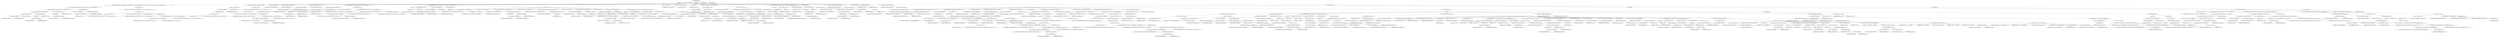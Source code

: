 digraph "executeMain" {  
"476" [label = <(METHOD,executeMain)<SUB>343</SUB>> ]
"21" [label = <(PARAM,this)<SUB>343</SUB>> ]
"477" [label = <(BLOCK,&lt;empty&gt;,&lt;empty&gt;)<SUB>343</SUB>> ]
"478" [label = <(CONTROL_STRUCTURE,if (baseDir == null &amp;&amp; filesets.size() == 0 &amp;&amp; groupfilesets.size() == 0 &amp;&amp; &quot;zip&quot;.equals(archiveType)),if (baseDir == null &amp;&amp; filesets.size() == 0 &amp;&amp; groupfilesets.size() == 0 &amp;&amp; &quot;zip&quot;.equals(archiveType)))<SUB>345</SUB>> ]
"479" [label = <(&lt;operator&gt;.logicalAnd,baseDir == null &amp;&amp; filesets.size() == 0 &amp;&amp; groupfilesets.size() == 0 &amp;&amp; &quot;zip&quot;.equals(archiveType))<SUB>345</SUB>> ]
"480" [label = <(&lt;operator&gt;.logicalAnd,baseDir == null &amp;&amp; filesets.size() == 0 &amp;&amp; groupfilesets.size() == 0)<SUB>345</SUB>> ]
"481" [label = <(&lt;operator&gt;.logicalAnd,baseDir == null &amp;&amp; filesets.size() == 0)<SUB>345</SUB>> ]
"482" [label = <(&lt;operator&gt;.equals,baseDir == null)<SUB>345</SUB>> ]
"483" [label = <(&lt;operator&gt;.fieldAccess,this.baseDir)<SUB>345</SUB>> ]
"484" [label = <(IDENTIFIER,this,baseDir == null)<SUB>345</SUB>> ]
"485" [label = <(FIELD_IDENTIFIER,baseDir,baseDir)<SUB>345</SUB>> ]
"486" [label = <(LITERAL,null,baseDir == null)<SUB>345</SUB>> ]
"487" [label = <(&lt;operator&gt;.equals,filesets.size() == 0)<SUB>345</SUB>> ]
"488" [label = <(size,filesets.size())<SUB>345</SUB>> ]
"489" [label = <(&lt;operator&gt;.fieldAccess,this.filesets)<SUB>345</SUB>> ]
"490" [label = <(IDENTIFIER,this,filesets.size())<SUB>345</SUB>> ]
"491" [label = <(FIELD_IDENTIFIER,filesets,filesets)<SUB>345</SUB>> ]
"492" [label = <(LITERAL,0,filesets.size() == 0)<SUB>345</SUB>> ]
"493" [label = <(&lt;operator&gt;.equals,groupfilesets.size() == 0)<SUB>346</SUB>> ]
"494" [label = <(size,groupfilesets.size())<SUB>346</SUB>> ]
"495" [label = <(&lt;operator&gt;.fieldAccess,this.groupfilesets)<SUB>346</SUB>> ]
"496" [label = <(IDENTIFIER,this,groupfilesets.size())<SUB>346</SUB>> ]
"497" [label = <(FIELD_IDENTIFIER,groupfilesets,groupfilesets)<SUB>346</SUB>> ]
"498" [label = <(LITERAL,0,groupfilesets.size() == 0)<SUB>346</SUB>> ]
"499" [label = <(equals,this.equals(archiveType))<SUB>346</SUB>> ]
"500" [label = <(LITERAL,&quot;zip&quot;,this.equals(archiveType))<SUB>346</SUB>> ]
"501" [label = <(&lt;operator&gt;.fieldAccess,this.archiveType)<SUB>346</SUB>> ]
"502" [label = <(IDENTIFIER,this,this.equals(archiveType))<SUB>346</SUB>> ]
"503" [label = <(FIELD_IDENTIFIER,archiveType,archiveType)<SUB>346</SUB>> ]
"504" [label = <(BLOCK,&lt;empty&gt;,&lt;empty&gt;)<SUB>346</SUB>> ]
"505" [label = <(&lt;operator&gt;.throw,throw new BuildException(&quot;basedir attribute must be set, &quot; + &quot;or at least &quot; + &quot;one fileset must be given!&quot;);)<SUB>347</SUB>> ]
"506" [label = <(BLOCK,&lt;empty&gt;,&lt;empty&gt;)<SUB>347</SUB>> ]
"507" [label = <(&lt;operator&gt;.assignment,&lt;empty&gt;)> ]
"508" [label = <(IDENTIFIER,$obj7,&lt;empty&gt;)> ]
"509" [label = <(&lt;operator&gt;.alloc,new BuildException(&quot;basedir attribute must be set, &quot; + &quot;or at least &quot; + &quot;one fileset must be given!&quot;))<SUB>347</SUB>> ]
"510" [label = <(&lt;init&gt;,new BuildException(&quot;basedir attribute must be set, &quot; + &quot;or at least &quot; + &quot;one fileset must be given!&quot;))<SUB>347</SUB>> ]
"511" [label = <(IDENTIFIER,$obj7,new BuildException(&quot;basedir attribute must be set, &quot; + &quot;or at least &quot; + &quot;one fileset must be given!&quot;))> ]
"512" [label = <(&lt;operator&gt;.addition,&quot;basedir attribute must be set, &quot; + &quot;or at least &quot; + &quot;one fileset must be given!&quot;)<SUB>347</SUB>> ]
"513" [label = <(&lt;operator&gt;.addition,&quot;basedir attribute must be set, &quot; + &quot;or at least &quot;)<SUB>347</SUB>> ]
"514" [label = <(LITERAL,&quot;basedir attribute must be set, &quot;,&quot;basedir attribute must be set, &quot; + &quot;or at least &quot;)<SUB>347</SUB>> ]
"515" [label = <(LITERAL,&quot;or at least &quot;,&quot;basedir attribute must be set, &quot; + &quot;or at least &quot;)<SUB>348</SUB>> ]
"516" [label = <(LITERAL,&quot;one fileset must be given!&quot;,&quot;basedir attribute must be set, &quot; + &quot;or at least &quot; + &quot;one fileset must be given!&quot;)<SUB>349</SUB>> ]
"517" [label = <(IDENTIFIER,$obj7,&lt;empty&gt;)> ]
"518" [label = <(CONTROL_STRUCTURE,if (zipFile == null),if (zipFile == null))<SUB>352</SUB>> ]
"519" [label = <(&lt;operator&gt;.equals,zipFile == null)<SUB>352</SUB>> ]
"520" [label = <(&lt;operator&gt;.fieldAccess,this.zipFile)<SUB>352</SUB>> ]
"521" [label = <(IDENTIFIER,this,zipFile == null)<SUB>352</SUB>> ]
"522" [label = <(FIELD_IDENTIFIER,zipFile,zipFile)<SUB>352</SUB>> ]
"523" [label = <(LITERAL,null,zipFile == null)<SUB>352</SUB>> ]
"524" [label = <(BLOCK,&lt;empty&gt;,&lt;empty&gt;)<SUB>352</SUB>> ]
"525" [label = <(&lt;operator&gt;.throw,throw new BuildException(&quot;You must specify the &quot; + archiveType + &quot; file to create!&quot;);)<SUB>353</SUB>> ]
"526" [label = <(BLOCK,&lt;empty&gt;,&lt;empty&gt;)<SUB>353</SUB>> ]
"527" [label = <(&lt;operator&gt;.assignment,&lt;empty&gt;)> ]
"528" [label = <(IDENTIFIER,$obj8,&lt;empty&gt;)> ]
"529" [label = <(&lt;operator&gt;.alloc,new BuildException(&quot;You must specify the &quot; + archiveType + &quot; file to create!&quot;))<SUB>353</SUB>> ]
"530" [label = <(&lt;init&gt;,new BuildException(&quot;You must specify the &quot; + archiveType + &quot; file to create!&quot;))<SUB>353</SUB>> ]
"531" [label = <(IDENTIFIER,$obj8,new BuildException(&quot;You must specify the &quot; + archiveType + &quot; file to create!&quot;))> ]
"532" [label = <(&lt;operator&gt;.addition,&quot;You must specify the &quot; + archiveType + &quot; file to create!&quot;)<SUB>353</SUB>> ]
"533" [label = <(&lt;operator&gt;.addition,&quot;You must specify the &quot; + archiveType)<SUB>353</SUB>> ]
"534" [label = <(LITERAL,&quot;You must specify the &quot;,&quot;You must specify the &quot; + archiveType)<SUB>353</SUB>> ]
"535" [label = <(&lt;operator&gt;.fieldAccess,this.archiveType)<SUB>354</SUB>> ]
"536" [label = <(IDENTIFIER,this,&quot;You must specify the &quot; + archiveType)<SUB>354</SUB>> ]
"537" [label = <(FIELD_IDENTIFIER,archiveType,archiveType)<SUB>354</SUB>> ]
"538" [label = <(LITERAL,&quot; file to create!&quot;,&quot;You must specify the &quot; + archiveType + &quot; file to create!&quot;)<SUB>354</SUB>> ]
"539" [label = <(IDENTIFIER,$obj8,&lt;empty&gt;)> ]
"540" [label = <(LOCAL,File renamedFile: java.io.File)> ]
"541" [label = <(&lt;operator&gt;.assignment,File renamedFile = null)<SUB>358</SUB>> ]
"542" [label = <(IDENTIFIER,renamedFile,File renamedFile = null)<SUB>358</SUB>> ]
"543" [label = <(LITERAL,null,File renamedFile = null)<SUB>358</SUB>> ]
"544" [label = <(&lt;operator&gt;.assignment,this.addingNewFiles = true)<SUB>362</SUB>> ]
"545" [label = <(&lt;operator&gt;.fieldAccess,this.addingNewFiles)<SUB>362</SUB>> ]
"546" [label = <(IDENTIFIER,this,this.addingNewFiles = true)<SUB>362</SUB>> ]
"547" [label = <(FIELD_IDENTIFIER,addingNewFiles,addingNewFiles)<SUB>362</SUB>> ]
"548" [label = <(LITERAL,true,this.addingNewFiles = true)<SUB>362</SUB>> ]
"549" [label = <(CONTROL_STRUCTURE,if (doUpdate &amp;&amp; !zipFile.exists()),if (doUpdate &amp;&amp; !zipFile.exists()))<SUB>363</SUB>> ]
"550" [label = <(&lt;operator&gt;.logicalAnd,doUpdate &amp;&amp; !zipFile.exists())<SUB>363</SUB>> ]
"551" [label = <(&lt;operator&gt;.fieldAccess,this.doUpdate)<SUB>363</SUB>> ]
"552" [label = <(IDENTIFIER,this,doUpdate &amp;&amp; !zipFile.exists())<SUB>363</SUB>> ]
"553" [label = <(FIELD_IDENTIFIER,doUpdate,doUpdate)<SUB>363</SUB>> ]
"554" [label = <(&lt;operator&gt;.logicalNot,!zipFile.exists())<SUB>363</SUB>> ]
"555" [label = <(exists,zipFile.exists())<SUB>363</SUB>> ]
"556" [label = <(&lt;operator&gt;.fieldAccess,this.zipFile)<SUB>363</SUB>> ]
"557" [label = <(IDENTIFIER,this,zipFile.exists())<SUB>363</SUB>> ]
"558" [label = <(FIELD_IDENTIFIER,zipFile,zipFile)<SUB>363</SUB>> ]
"559" [label = <(BLOCK,&lt;empty&gt;,&lt;empty&gt;)<SUB>363</SUB>> ]
"560" [label = <(&lt;operator&gt;.assignment,this.doUpdate = false)<SUB>364</SUB>> ]
"561" [label = <(&lt;operator&gt;.fieldAccess,this.doUpdate)<SUB>364</SUB>> ]
"562" [label = <(IDENTIFIER,this,this.doUpdate = false)<SUB>364</SUB>> ]
"563" [label = <(FIELD_IDENTIFIER,doUpdate,doUpdate)<SUB>364</SUB>> ]
"564" [label = <(LITERAL,false,this.doUpdate = false)<SUB>364</SUB>> ]
"565" [label = <(log,log(&quot;ignoring update attribute as &quot; + archiveType + &quot; doesn't exist.&quot;, Project.MSG_DEBUG))<SUB>365</SUB>> ]
"20" [label = <(IDENTIFIER,this,log(&quot;ignoring update attribute as &quot; + archiveType + &quot; doesn't exist.&quot;, Project.MSG_DEBUG))<SUB>365</SUB>> ]
"566" [label = <(&lt;operator&gt;.addition,&quot;ignoring update attribute as &quot; + archiveType + &quot; doesn't exist.&quot;)<SUB>365</SUB>> ]
"567" [label = <(&lt;operator&gt;.addition,&quot;ignoring update attribute as &quot; + archiveType)<SUB>365</SUB>> ]
"568" [label = <(LITERAL,&quot;ignoring update attribute as &quot;,&quot;ignoring update attribute as &quot; + archiveType)<SUB>365</SUB>> ]
"569" [label = <(&lt;operator&gt;.fieldAccess,this.archiveType)<SUB>365</SUB>> ]
"570" [label = <(IDENTIFIER,this,&quot;ignoring update attribute as &quot; + archiveType)<SUB>365</SUB>> ]
"571" [label = <(FIELD_IDENTIFIER,archiveType,archiveType)<SUB>365</SUB>> ]
"572" [label = <(LITERAL,&quot; doesn't exist.&quot;,&quot;ignoring update attribute as &quot; + archiveType + &quot; doesn't exist.&quot;)<SUB>366</SUB>> ]
"573" [label = <(&lt;operator&gt;.fieldAccess,Project.MSG_DEBUG)<SUB>366</SUB>> ]
"574" [label = <(IDENTIFIER,Project,log(&quot;ignoring update attribute as &quot; + archiveType + &quot; doesn't exist.&quot;, Project.MSG_DEBUG))<SUB>366</SUB>> ]
"575" [label = <(FIELD_IDENTIFIER,MSG_DEBUG,MSG_DEBUG)<SUB>366</SUB>> ]
"576" [label = <(CONTROL_STRUCTURE,for (int i = 0; Some(i &lt; groupfilesets.size()); i++),for (int i = 0; Some(i &lt; groupfilesets.size()); i++))<SUB>370</SUB>> ]
"577" [label = <(LOCAL,int i: int)> ]
"578" [label = <(&lt;operator&gt;.assignment,int i = 0)<SUB>370</SUB>> ]
"579" [label = <(IDENTIFIER,i,int i = 0)<SUB>370</SUB>> ]
"580" [label = <(LITERAL,0,int i = 0)<SUB>370</SUB>> ]
"581" [label = <(&lt;operator&gt;.lessThan,i &lt; groupfilesets.size())<SUB>370</SUB>> ]
"582" [label = <(IDENTIFIER,i,i &lt; groupfilesets.size())<SUB>370</SUB>> ]
"583" [label = <(size,groupfilesets.size())<SUB>370</SUB>> ]
"584" [label = <(&lt;operator&gt;.fieldAccess,this.groupfilesets)<SUB>370</SUB>> ]
"585" [label = <(IDENTIFIER,this,groupfilesets.size())<SUB>370</SUB>> ]
"586" [label = <(FIELD_IDENTIFIER,groupfilesets,groupfilesets)<SUB>370</SUB>> ]
"587" [label = <(&lt;operator&gt;.postIncrement,i++)<SUB>370</SUB>> ]
"588" [label = <(IDENTIFIER,i,i++)<SUB>370</SUB>> ]
"589" [label = <(BLOCK,&lt;empty&gt;,&lt;empty&gt;)<SUB>370</SUB>> ]
"590" [label = <(log,log(&quot;Processing groupfileset &quot;, Project.MSG_VERBOSE))<SUB>372</SUB>> ]
"22" [label = <(IDENTIFIER,this,log(&quot;Processing groupfileset &quot;, Project.MSG_VERBOSE))<SUB>372</SUB>> ]
"591" [label = <(LITERAL,&quot;Processing groupfileset &quot;,log(&quot;Processing groupfileset &quot;, Project.MSG_VERBOSE))<SUB>372</SUB>> ]
"592" [label = <(&lt;operator&gt;.fieldAccess,Project.MSG_VERBOSE)<SUB>372</SUB>> ]
"593" [label = <(IDENTIFIER,Project,log(&quot;Processing groupfileset &quot;, Project.MSG_VERBOSE))<SUB>372</SUB>> ]
"594" [label = <(FIELD_IDENTIFIER,MSG_VERBOSE,MSG_VERBOSE)<SUB>372</SUB>> ]
"595" [label = <(LOCAL,FileSet fs: org.apache.tools.ant.types.FileSet)> ]
"596" [label = <(&lt;operator&gt;.assignment,FileSet fs = (FileSet) groupfilesets.elementAt(i))<SUB>373</SUB>> ]
"597" [label = <(IDENTIFIER,fs,FileSet fs = (FileSet) groupfilesets.elementAt(i))<SUB>373</SUB>> ]
"598" [label = <(&lt;operator&gt;.cast,(FileSet) groupfilesets.elementAt(i))<SUB>373</SUB>> ]
"599" [label = <(TYPE_REF,FileSet,FileSet)<SUB>373</SUB>> ]
"600" [label = <(elementAt,groupfilesets.elementAt(i))<SUB>373</SUB>> ]
"601" [label = <(&lt;operator&gt;.fieldAccess,this.groupfilesets)<SUB>373</SUB>> ]
"602" [label = <(IDENTIFIER,this,groupfilesets.elementAt(i))<SUB>373</SUB>> ]
"603" [label = <(FIELD_IDENTIFIER,groupfilesets,groupfilesets)<SUB>373</SUB>> ]
"604" [label = <(IDENTIFIER,i,groupfilesets.elementAt(i))<SUB>373</SUB>> ]
"605" [label = <(LOCAL,FileScanner scanner: org.apache.tools.ant.FileScanner)> ]
"606" [label = <(&lt;operator&gt;.assignment,FileScanner scanner = getDirectoryScanner(getProject()))<SUB>374</SUB>> ]
"607" [label = <(IDENTIFIER,scanner,FileScanner scanner = getDirectoryScanner(getProject()))<SUB>374</SUB>> ]
"608" [label = <(getDirectoryScanner,getDirectoryScanner(getProject()))<SUB>374</SUB>> ]
"609" [label = <(IDENTIFIER,fs,getDirectoryScanner(getProject()))<SUB>374</SUB>> ]
"610" [label = <(getProject,getProject())<SUB>374</SUB>> ]
"23" [label = <(IDENTIFIER,this,getProject())<SUB>374</SUB>> ]
"611" [label = <(LOCAL,String[] files: java.lang.String[])> ]
"612" [label = <(&lt;operator&gt;.assignment,String[] files = getIncludedFiles())<SUB>375</SUB>> ]
"613" [label = <(IDENTIFIER,files,String[] files = getIncludedFiles())<SUB>375</SUB>> ]
"614" [label = <(getIncludedFiles,getIncludedFiles())<SUB>375</SUB>> ]
"615" [label = <(IDENTIFIER,scanner,getIncludedFiles())<SUB>375</SUB>> ]
"616" [label = <(LOCAL,File basedir: java.io.File)> ]
"617" [label = <(&lt;operator&gt;.assignment,File basedir = getBasedir())<SUB>376</SUB>> ]
"618" [label = <(IDENTIFIER,basedir,File basedir = getBasedir())<SUB>376</SUB>> ]
"619" [label = <(getBasedir,getBasedir())<SUB>376</SUB>> ]
"620" [label = <(IDENTIFIER,scanner,getBasedir())<SUB>376</SUB>> ]
"621" [label = <(CONTROL_STRUCTURE,for (int j = 0; Some(j &lt; files.length); j++),for (int j = 0; Some(j &lt; files.length); j++))<SUB>377</SUB>> ]
"622" [label = <(LOCAL,int j: int)> ]
"623" [label = <(&lt;operator&gt;.assignment,int j = 0)<SUB>377</SUB>> ]
"624" [label = <(IDENTIFIER,j,int j = 0)<SUB>377</SUB>> ]
"625" [label = <(LITERAL,0,int j = 0)<SUB>377</SUB>> ]
"626" [label = <(&lt;operator&gt;.lessThan,j &lt; files.length)<SUB>377</SUB>> ]
"627" [label = <(IDENTIFIER,j,j &lt; files.length)<SUB>377</SUB>> ]
"628" [label = <(&lt;operator&gt;.fieldAccess,files.length)<SUB>377</SUB>> ]
"629" [label = <(IDENTIFIER,files,j &lt; files.length)<SUB>377</SUB>> ]
"630" [label = <(FIELD_IDENTIFIER,length,length)<SUB>377</SUB>> ]
"631" [label = <(&lt;operator&gt;.postIncrement,j++)<SUB>377</SUB>> ]
"632" [label = <(IDENTIFIER,j,j++)<SUB>377</SUB>> ]
"633" [label = <(BLOCK,&lt;empty&gt;,&lt;empty&gt;)<SUB>377</SUB>> ]
"634" [label = <(log,log(&quot;Adding file &quot; + files[j] + &quot; to fileset&quot;, Project.MSG_VERBOSE))<SUB>379</SUB>> ]
"24" [label = <(IDENTIFIER,this,log(&quot;Adding file &quot; + files[j] + &quot; to fileset&quot;, Project.MSG_VERBOSE))<SUB>379</SUB>> ]
"635" [label = <(&lt;operator&gt;.addition,&quot;Adding file &quot; + files[j] + &quot; to fileset&quot;)<SUB>379</SUB>> ]
"636" [label = <(&lt;operator&gt;.addition,&quot;Adding file &quot; + files[j])<SUB>379</SUB>> ]
"637" [label = <(LITERAL,&quot;Adding file &quot;,&quot;Adding file &quot; + files[j])<SUB>379</SUB>> ]
"638" [label = <(&lt;operator&gt;.indexAccess,files[j])<SUB>379</SUB>> ]
"639" [label = <(IDENTIFIER,files,&quot;Adding file &quot; + files[j])<SUB>379</SUB>> ]
"640" [label = <(IDENTIFIER,j,&quot;Adding file &quot; + files[j])<SUB>379</SUB>> ]
"641" [label = <(LITERAL,&quot; to fileset&quot;,&quot;Adding file &quot; + files[j] + &quot; to fileset&quot;)<SUB>379</SUB>> ]
"642" [label = <(&lt;operator&gt;.fieldAccess,Project.MSG_VERBOSE)<SUB>380</SUB>> ]
"643" [label = <(IDENTIFIER,Project,log(&quot;Adding file &quot; + files[j] + &quot; to fileset&quot;, Project.MSG_VERBOSE))<SUB>380</SUB>> ]
"644" [label = <(FIELD_IDENTIFIER,MSG_VERBOSE,MSG_VERBOSE)<SUB>380</SUB>> ]
"26" [label = <(LOCAL,ZipFileSet zf: org.apache.tools.ant.types.ZipFileSet)> ]
"645" [label = <(&lt;operator&gt;.assignment,ZipFileSet zf = new ZipFileSet())<SUB>381</SUB>> ]
"646" [label = <(IDENTIFIER,zf,ZipFileSet zf = new ZipFileSet())<SUB>381</SUB>> ]
"647" [label = <(&lt;operator&gt;.alloc,new ZipFileSet())<SUB>381</SUB>> ]
"648" [label = <(&lt;init&gt;,new ZipFileSet())<SUB>381</SUB>> ]
"25" [label = <(IDENTIFIER,zf,new ZipFileSet())<SUB>381</SUB>> ]
"649" [label = <(setProject,setProject(getProject()))<SUB>382</SUB>> ]
"650" [label = <(IDENTIFIER,zf,setProject(getProject()))<SUB>382</SUB>> ]
"651" [label = <(getProject,getProject())<SUB>382</SUB>> ]
"27" [label = <(IDENTIFIER,this,getProject())<SUB>382</SUB>> ]
"652" [label = <(setSrc,setSrc(new File(basedir, files[j])))<SUB>383</SUB>> ]
"653" [label = <(IDENTIFIER,zf,setSrc(new File(basedir, files[j])))<SUB>383</SUB>> ]
"654" [label = <(BLOCK,&lt;empty&gt;,&lt;empty&gt;)<SUB>383</SUB>> ]
"655" [label = <(&lt;operator&gt;.assignment,&lt;empty&gt;)> ]
"656" [label = <(IDENTIFIER,$obj10,&lt;empty&gt;)> ]
"657" [label = <(&lt;operator&gt;.alloc,new File(basedir, files[j]))<SUB>383</SUB>> ]
"658" [label = <(&lt;init&gt;,new File(basedir, files[j]))<SUB>383</SUB>> ]
"659" [label = <(IDENTIFIER,$obj10,new File(basedir, files[j]))> ]
"660" [label = <(IDENTIFIER,basedir,new File(basedir, files[j]))<SUB>383</SUB>> ]
"661" [label = <(&lt;operator&gt;.indexAccess,files[j])<SUB>383</SUB>> ]
"662" [label = <(IDENTIFIER,files,new File(basedir, files[j]))<SUB>383</SUB>> ]
"663" [label = <(IDENTIFIER,j,new File(basedir, files[j]))<SUB>383</SUB>> ]
"664" [label = <(IDENTIFIER,$obj10,&lt;empty&gt;)> ]
"665" [label = <(addElement,addElement(zf))<SUB>384</SUB>> ]
"666" [label = <(&lt;operator&gt;.fieldAccess,this.filesets)<SUB>384</SUB>> ]
"667" [label = <(IDENTIFIER,this,addElement(zf))<SUB>384</SUB>> ]
"668" [label = <(FIELD_IDENTIFIER,filesets,filesets)<SUB>384</SUB>> ]
"669" [label = <(IDENTIFIER,zf,addElement(zf))<SUB>384</SUB>> ]
"670" [label = <(addElement,addElement(zf))<SUB>385</SUB>> ]
"671" [label = <(&lt;operator&gt;.fieldAccess,this.filesetsFromGroupfilesets)<SUB>385</SUB>> ]
"672" [label = <(IDENTIFIER,this,addElement(zf))<SUB>385</SUB>> ]
"673" [label = <(FIELD_IDENTIFIER,filesetsFromGroupfilesets,filesetsFromGroupfilesets)<SUB>385</SUB>> ]
"674" [label = <(IDENTIFIER,zf,addElement(zf))<SUB>385</SUB>> ]
"29" [label = <(LOCAL,Vector vfss: java.util.Vector)> ]
"675" [label = <(&lt;operator&gt;.assignment,Vector vfss = new Vector())<SUB>390</SUB>> ]
"676" [label = <(IDENTIFIER,vfss,Vector vfss = new Vector())<SUB>390</SUB>> ]
"677" [label = <(&lt;operator&gt;.alloc,new Vector())<SUB>390</SUB>> ]
"678" [label = <(&lt;init&gt;,new Vector())<SUB>390</SUB>> ]
"28" [label = <(IDENTIFIER,vfss,new Vector())<SUB>390</SUB>> ]
"679" [label = <(CONTROL_STRUCTURE,if (baseDir != null),if (baseDir != null))<SUB>391</SUB>> ]
"680" [label = <(&lt;operator&gt;.notEquals,baseDir != null)<SUB>391</SUB>> ]
"681" [label = <(&lt;operator&gt;.fieldAccess,this.baseDir)<SUB>391</SUB>> ]
"682" [label = <(IDENTIFIER,this,baseDir != null)<SUB>391</SUB>> ]
"683" [label = <(FIELD_IDENTIFIER,baseDir,baseDir)<SUB>391</SUB>> ]
"684" [label = <(LITERAL,null,baseDir != null)<SUB>391</SUB>> ]
"685" [label = <(BLOCK,&lt;empty&gt;,&lt;empty&gt;)<SUB>391</SUB>> ]
"686" [label = <(LOCAL,FileSet fs: org.apache.tools.ant.types.FileSet)> ]
"687" [label = <(&lt;operator&gt;.assignment,FileSet fs = (FileSet) getImplicitFileSet().clone())<SUB>392</SUB>> ]
"688" [label = <(IDENTIFIER,fs,FileSet fs = (FileSet) getImplicitFileSet().clone())<SUB>392</SUB>> ]
"689" [label = <(&lt;operator&gt;.cast,(FileSet) getImplicitFileSet().clone())<SUB>392</SUB>> ]
"690" [label = <(TYPE_REF,FileSet,FileSet)<SUB>392</SUB>> ]
"691" [label = <(clone,clone())<SUB>392</SUB>> ]
"692" [label = <(getImplicitFileSet,getImplicitFileSet())<SUB>392</SUB>> ]
"30" [label = <(IDENTIFIER,this,getImplicitFileSet())<SUB>392</SUB>> ]
"693" [label = <(setDir,setDir(baseDir))<SUB>393</SUB>> ]
"694" [label = <(IDENTIFIER,fs,setDir(baseDir))<SUB>393</SUB>> ]
"695" [label = <(&lt;operator&gt;.fieldAccess,this.baseDir)<SUB>393</SUB>> ]
"696" [label = <(IDENTIFIER,this,setDir(baseDir))<SUB>393</SUB>> ]
"697" [label = <(FIELD_IDENTIFIER,baseDir,baseDir)<SUB>393</SUB>> ]
"698" [label = <(addElement,addElement(fs))<SUB>394</SUB>> ]
"699" [label = <(IDENTIFIER,vfss,addElement(fs))<SUB>394</SUB>> ]
"700" [label = <(IDENTIFIER,fs,addElement(fs))<SUB>394</SUB>> ]
"701" [label = <(CONTROL_STRUCTURE,for (int i = 0; Some(i &lt; filesets.size()); i++),for (int i = 0; Some(i &lt; filesets.size()); i++))<SUB>396</SUB>> ]
"702" [label = <(LOCAL,int i: int)> ]
"703" [label = <(&lt;operator&gt;.assignment,int i = 0)<SUB>396</SUB>> ]
"704" [label = <(IDENTIFIER,i,int i = 0)<SUB>396</SUB>> ]
"705" [label = <(LITERAL,0,int i = 0)<SUB>396</SUB>> ]
"706" [label = <(&lt;operator&gt;.lessThan,i &lt; filesets.size())<SUB>396</SUB>> ]
"707" [label = <(IDENTIFIER,i,i &lt; filesets.size())<SUB>396</SUB>> ]
"708" [label = <(size,filesets.size())<SUB>396</SUB>> ]
"709" [label = <(&lt;operator&gt;.fieldAccess,this.filesets)<SUB>396</SUB>> ]
"710" [label = <(IDENTIFIER,this,filesets.size())<SUB>396</SUB>> ]
"711" [label = <(FIELD_IDENTIFIER,filesets,filesets)<SUB>396</SUB>> ]
"712" [label = <(&lt;operator&gt;.postIncrement,i++)<SUB>396</SUB>> ]
"713" [label = <(IDENTIFIER,i,i++)<SUB>396</SUB>> ]
"714" [label = <(BLOCK,&lt;empty&gt;,&lt;empty&gt;)<SUB>396</SUB>> ]
"715" [label = <(LOCAL,FileSet fs: org.apache.tools.ant.types.FileSet)> ]
"716" [label = <(&lt;operator&gt;.assignment,FileSet fs = (FileSet) filesets.elementAt(i))<SUB>397</SUB>> ]
"717" [label = <(IDENTIFIER,fs,FileSet fs = (FileSet) filesets.elementAt(i))<SUB>397</SUB>> ]
"718" [label = <(&lt;operator&gt;.cast,(FileSet) filesets.elementAt(i))<SUB>397</SUB>> ]
"719" [label = <(TYPE_REF,FileSet,FileSet)<SUB>397</SUB>> ]
"720" [label = <(elementAt,filesets.elementAt(i))<SUB>397</SUB>> ]
"721" [label = <(&lt;operator&gt;.fieldAccess,this.filesets)<SUB>397</SUB>> ]
"722" [label = <(IDENTIFIER,this,filesets.elementAt(i))<SUB>397</SUB>> ]
"723" [label = <(FIELD_IDENTIFIER,filesets,filesets)<SUB>397</SUB>> ]
"724" [label = <(IDENTIFIER,i,filesets.elementAt(i))<SUB>397</SUB>> ]
"725" [label = <(addElement,addElement(fs))<SUB>398</SUB>> ]
"726" [label = <(IDENTIFIER,vfss,addElement(fs))<SUB>398</SUB>> ]
"727" [label = <(IDENTIFIER,fs,addElement(fs))<SUB>398</SUB>> ]
"728" [label = <(LOCAL,FileSet[] fss: ANY)> ]
"729" [label = <(&lt;operator&gt;.assignment,ANY fss = new FileSet[vfss.size()])<SUB>401</SUB>> ]
"730" [label = <(IDENTIFIER,fss,ANY fss = new FileSet[vfss.size()])<SUB>401</SUB>> ]
"731" [label = <(&lt;operator&gt;.alloc,new FileSet[vfss.size()])> ]
"732" [label = <(size,vfss.size())<SUB>401</SUB>> ]
"733" [label = <(IDENTIFIER,vfss,vfss.size())<SUB>401</SUB>> ]
"734" [label = <(copyInto,copyInto(fss))<SUB>402</SUB>> ]
"735" [label = <(IDENTIFIER,vfss,copyInto(fss))<SUB>402</SUB>> ]
"736" [label = <(IDENTIFIER,fss,copyInto(fss))<SUB>402</SUB>> ]
"737" [label = <(LOCAL,boolean success: boolean)> ]
"738" [label = <(&lt;operator&gt;.assignment,boolean success = false)<SUB>403</SUB>> ]
"739" [label = <(IDENTIFIER,success,boolean success = false)<SUB>403</SUB>> ]
"740" [label = <(LITERAL,false,boolean success = false)<SUB>403</SUB>> ]
"741" [label = <(CONTROL_STRUCTURE,try,try)<SUB>404</SUB>> ]
"742" [label = <(BLOCK,try,try)<SUB>404</SUB>> ]
"743" [label = <(LOCAL,ArchiveState state: org.apache.tools.ant.taskdefs.Zip$ArchiveState)> ]
"744" [label = <(&lt;operator&gt;.assignment,Zip$ArchiveState state = getResourcesToAdd(fss, zipFile, false))<SUB>406</SUB>> ]
"745" [label = <(IDENTIFIER,state,Zip$ArchiveState state = getResourcesToAdd(fss, zipFile, false))<SUB>406</SUB>> ]
"746" [label = <(getResourcesToAdd,getResourcesToAdd(fss, zipFile, false))<SUB>406</SUB>> ]
"31" [label = <(IDENTIFIER,this,getResourcesToAdd(fss, zipFile, false))<SUB>406</SUB>> ]
"747" [label = <(IDENTIFIER,fss,getResourcesToAdd(fss, zipFile, false))<SUB>406</SUB>> ]
"748" [label = <(&lt;operator&gt;.fieldAccess,this.zipFile)<SUB>406</SUB>> ]
"749" [label = <(IDENTIFIER,this,getResourcesToAdd(fss, zipFile, false))<SUB>406</SUB>> ]
"750" [label = <(FIELD_IDENTIFIER,zipFile,zipFile)<SUB>406</SUB>> ]
"751" [label = <(LITERAL,false,getResourcesToAdd(fss, zipFile, false))<SUB>406</SUB>> ]
"752" [label = <(CONTROL_STRUCTURE,if (!state.isOutOfDate()),if (!state.isOutOfDate()))<SUB>409</SUB>> ]
"753" [label = <(&lt;operator&gt;.logicalNot,!state.isOutOfDate())<SUB>409</SUB>> ]
"754" [label = <(isOutOfDate,state.isOutOfDate())<SUB>409</SUB>> ]
"755" [label = <(IDENTIFIER,state,state.isOutOfDate())<SUB>409</SUB>> ]
"756" [label = <(BLOCK,&lt;empty&gt;,&lt;empty&gt;)<SUB>409</SUB>> ]
"757" [label = <(RETURN,return;,return;)<SUB>410</SUB>> ]
"758" [label = <(LOCAL,Resource[][] addThem: ANY)> ]
"759" [label = <(&lt;operator&gt;.assignment,ANY addThem = state.getResourcesToAdd())<SUB>413</SUB>> ]
"760" [label = <(IDENTIFIER,addThem,ANY addThem = state.getResourcesToAdd())<SUB>413</SUB>> ]
"761" [label = <(getResourcesToAdd,state.getResourcesToAdd())<SUB>413</SUB>> ]
"762" [label = <(IDENTIFIER,state,state.getResourcesToAdd())<SUB>413</SUB>> ]
"763" [label = <(CONTROL_STRUCTURE,if (doUpdate),if (doUpdate))<SUB>415</SUB>> ]
"764" [label = <(&lt;operator&gt;.fieldAccess,this.doUpdate)<SUB>415</SUB>> ]
"765" [label = <(IDENTIFIER,this,if (doUpdate))<SUB>415</SUB>> ]
"766" [label = <(FIELD_IDENTIFIER,doUpdate,doUpdate)<SUB>415</SUB>> ]
"767" [label = <(BLOCK,&lt;empty&gt;,&lt;empty&gt;)<SUB>415</SUB>> ]
"768" [label = <(&lt;operator&gt;.assignment,renamedFile = createTempFile(&quot;zip&quot;, &quot;.tmp&quot;, fileUtils.getParentFile(zipFile)))<SUB>416</SUB>> ]
"769" [label = <(IDENTIFIER,renamedFile,renamedFile = createTempFile(&quot;zip&quot;, &quot;.tmp&quot;, fileUtils.getParentFile(zipFile)))<SUB>416</SUB>> ]
"770" [label = <(createTempFile,createTempFile(&quot;zip&quot;, &quot;.tmp&quot;, fileUtils.getParentFile(zipFile)))<SUB>417</SUB>> ]
"771" [label = <(&lt;operator&gt;.fieldAccess,Zip.fileUtils)<SUB>417</SUB>> ]
"772" [label = <(IDENTIFIER,Zip,createTempFile(&quot;zip&quot;, &quot;.tmp&quot;, fileUtils.getParentFile(zipFile)))<SUB>417</SUB>> ]
"773" [label = <(FIELD_IDENTIFIER,fileUtils,fileUtils)<SUB>417</SUB>> ]
"774" [label = <(LITERAL,&quot;zip&quot;,createTempFile(&quot;zip&quot;, &quot;.tmp&quot;, fileUtils.getParentFile(zipFile)))<SUB>417</SUB>> ]
"775" [label = <(LITERAL,&quot;.tmp&quot;,createTempFile(&quot;zip&quot;, &quot;.tmp&quot;, fileUtils.getParentFile(zipFile)))<SUB>417</SUB>> ]
"776" [label = <(getParentFile,getParentFile(zipFile))<SUB>418</SUB>> ]
"777" [label = <(&lt;operator&gt;.fieldAccess,Zip.fileUtils)<SUB>418</SUB>> ]
"778" [label = <(IDENTIFIER,Zip,getParentFile(zipFile))<SUB>418</SUB>> ]
"779" [label = <(FIELD_IDENTIFIER,fileUtils,fileUtils)<SUB>418</SUB>> ]
"780" [label = <(&lt;operator&gt;.fieldAccess,this.zipFile)<SUB>418</SUB>> ]
"781" [label = <(IDENTIFIER,this,getParentFile(zipFile))<SUB>418</SUB>> ]
"782" [label = <(FIELD_IDENTIFIER,zipFile,zipFile)<SUB>418</SUB>> ]
"783" [label = <(deleteOnExit,renamedFile.deleteOnExit())<SUB>419</SUB>> ]
"784" [label = <(IDENTIFIER,renamedFile,renamedFile.deleteOnExit())<SUB>419</SUB>> ]
"785" [label = <(CONTROL_STRUCTURE,try,try)<SUB>421</SUB>> ]
"786" [label = <(BLOCK,try,try)<SUB>421</SUB>> ]
"787" [label = <(rename,rename(zipFile, renamedFile))<SUB>422</SUB>> ]
"788" [label = <(&lt;operator&gt;.fieldAccess,Zip.fileUtils)<SUB>422</SUB>> ]
"789" [label = <(IDENTIFIER,Zip,rename(zipFile, renamedFile))<SUB>422</SUB>> ]
"790" [label = <(FIELD_IDENTIFIER,fileUtils,fileUtils)<SUB>422</SUB>> ]
"791" [label = <(&lt;operator&gt;.fieldAccess,this.zipFile)<SUB>422</SUB>> ]
"792" [label = <(IDENTIFIER,this,rename(zipFile, renamedFile))<SUB>422</SUB>> ]
"793" [label = <(FIELD_IDENTIFIER,zipFile,zipFile)<SUB>422</SUB>> ]
"794" [label = <(IDENTIFIER,renamedFile,rename(zipFile, renamedFile))<SUB>422</SUB>> ]
"795" [label = <(BLOCK,catch,catch)> ]
"796" [label = <(BLOCK,&lt;empty&gt;,&lt;empty&gt;)<SUB>423</SUB>> ]
"797" [label = <(&lt;operator&gt;.throw,throw new BuildException(&quot;Not allowed to rename old file (&quot; + zipFile.getAbsolutePath() + &quot;) to temporary file&quot;);)<SUB>424</SUB>> ]
"798" [label = <(BLOCK,&lt;empty&gt;,&lt;empty&gt;)<SUB>424</SUB>> ]
"799" [label = <(&lt;operator&gt;.assignment,&lt;empty&gt;)> ]
"800" [label = <(IDENTIFIER,$obj12,&lt;empty&gt;)> ]
"801" [label = <(&lt;operator&gt;.alloc,new BuildException(&quot;Not allowed to rename old file (&quot; + zipFile.getAbsolutePath() + &quot;) to temporary file&quot;))<SUB>424</SUB>> ]
"802" [label = <(&lt;init&gt;,new BuildException(&quot;Not allowed to rename old file (&quot; + zipFile.getAbsolutePath() + &quot;) to temporary file&quot;))<SUB>424</SUB>> ]
"803" [label = <(IDENTIFIER,$obj12,new BuildException(&quot;Not allowed to rename old file (&quot; + zipFile.getAbsolutePath() + &quot;) to temporary file&quot;))> ]
"804" [label = <(&lt;operator&gt;.addition,&quot;Not allowed to rename old file (&quot; + zipFile.getAbsolutePath() + &quot;) to temporary file&quot;)<SUB>425</SUB>> ]
"805" [label = <(&lt;operator&gt;.addition,&quot;Not allowed to rename old file (&quot; + zipFile.getAbsolutePath())<SUB>425</SUB>> ]
"806" [label = <(LITERAL,&quot;Not allowed to rename old file (&quot;,&quot;Not allowed to rename old file (&quot; + zipFile.getAbsolutePath())<SUB>425</SUB>> ]
"807" [label = <(getAbsolutePath,zipFile.getAbsolutePath())<SUB>426</SUB>> ]
"808" [label = <(&lt;operator&gt;.fieldAccess,this.zipFile)<SUB>426</SUB>> ]
"809" [label = <(IDENTIFIER,this,zipFile.getAbsolutePath())<SUB>426</SUB>> ]
"810" [label = <(FIELD_IDENTIFIER,zipFile,zipFile)<SUB>426</SUB>> ]
"811" [label = <(LITERAL,&quot;) to temporary file&quot;,&quot;Not allowed to rename old file (&quot; + zipFile.getAbsolutePath() + &quot;) to temporary file&quot;)<SUB>427</SUB>> ]
"812" [label = <(IDENTIFIER,$obj12,&lt;empty&gt;)> ]
"813" [label = <(BLOCK,&lt;empty&gt;,&lt;empty&gt;)<SUB>428</SUB>> ]
"814" [label = <(&lt;operator&gt;.throw,throw new BuildException(&quot;Unable to rename old file (&quot; + zipFile.getAbsolutePath() + &quot;) to temporary file&quot;);)<SUB>429</SUB>> ]
"815" [label = <(BLOCK,&lt;empty&gt;,&lt;empty&gt;)<SUB>429</SUB>> ]
"816" [label = <(&lt;operator&gt;.assignment,&lt;empty&gt;)> ]
"817" [label = <(IDENTIFIER,$obj13,&lt;empty&gt;)> ]
"818" [label = <(&lt;operator&gt;.alloc,new BuildException(&quot;Unable to rename old file (&quot; + zipFile.getAbsolutePath() + &quot;) to temporary file&quot;))<SUB>429</SUB>> ]
"819" [label = <(&lt;init&gt;,new BuildException(&quot;Unable to rename old file (&quot; + zipFile.getAbsolutePath() + &quot;) to temporary file&quot;))<SUB>429</SUB>> ]
"820" [label = <(IDENTIFIER,$obj13,new BuildException(&quot;Unable to rename old file (&quot; + zipFile.getAbsolutePath() + &quot;) to temporary file&quot;))> ]
"821" [label = <(&lt;operator&gt;.addition,&quot;Unable to rename old file (&quot; + zipFile.getAbsolutePath() + &quot;) to temporary file&quot;)<SUB>430</SUB>> ]
"822" [label = <(&lt;operator&gt;.addition,&quot;Unable to rename old file (&quot; + zipFile.getAbsolutePath())<SUB>430</SUB>> ]
"823" [label = <(LITERAL,&quot;Unable to rename old file (&quot;,&quot;Unable to rename old file (&quot; + zipFile.getAbsolutePath())<SUB>430</SUB>> ]
"824" [label = <(getAbsolutePath,zipFile.getAbsolutePath())<SUB>431</SUB>> ]
"825" [label = <(&lt;operator&gt;.fieldAccess,this.zipFile)<SUB>431</SUB>> ]
"826" [label = <(IDENTIFIER,this,zipFile.getAbsolutePath())<SUB>431</SUB>> ]
"827" [label = <(FIELD_IDENTIFIER,zipFile,zipFile)<SUB>431</SUB>> ]
"828" [label = <(LITERAL,&quot;) to temporary file&quot;,&quot;Unable to rename old file (&quot; + zipFile.getAbsolutePath() + &quot;) to temporary file&quot;)<SUB>432</SUB>> ]
"829" [label = <(IDENTIFIER,$obj13,&lt;empty&gt;)> ]
"830" [label = <(LOCAL,String action: java.lang.String)> ]
"831" [label = <(&lt;operator&gt;.assignment,String action = doUpdate ? &quot;Updating &quot; : &quot;Building &quot;)<SUB>436</SUB>> ]
"832" [label = <(IDENTIFIER,action,String action = doUpdate ? &quot;Updating &quot; : &quot;Building &quot;)<SUB>436</SUB>> ]
"833" [label = <(&lt;operator&gt;.conditional,doUpdate ? &quot;Updating &quot; : &quot;Building &quot;)<SUB>436</SUB>> ]
"834" [label = <(&lt;operator&gt;.fieldAccess,this.doUpdate)<SUB>436</SUB>> ]
"835" [label = <(IDENTIFIER,this,doUpdate ? &quot;Updating &quot; : &quot;Building &quot;)<SUB>436</SUB>> ]
"836" [label = <(FIELD_IDENTIFIER,doUpdate,doUpdate)<SUB>436</SUB>> ]
"837" [label = <(LITERAL,&quot;Updating &quot;,doUpdate ? &quot;Updating &quot; : &quot;Building &quot;)<SUB>436</SUB>> ]
"838" [label = <(LITERAL,&quot;Building &quot;,doUpdate ? &quot;Updating &quot; : &quot;Building &quot;)<SUB>436</SUB>> ]
"839" [label = <(log,log(action + archiveType + &quot;: &quot; + zipFile.getAbsolutePath()))<SUB>438</SUB>> ]
"32" [label = <(IDENTIFIER,this,log(action + archiveType + &quot;: &quot; + zipFile.getAbsolutePath()))<SUB>438</SUB>> ]
"840" [label = <(&lt;operator&gt;.addition,action + archiveType + &quot;: &quot; + zipFile.getAbsolutePath())<SUB>438</SUB>> ]
"841" [label = <(&lt;operator&gt;.addition,action + archiveType + &quot;: &quot;)<SUB>438</SUB>> ]
"842" [label = <(&lt;operator&gt;.addition,action + archiveType)<SUB>438</SUB>> ]
"843" [label = <(IDENTIFIER,action,action + archiveType)<SUB>438</SUB>> ]
"844" [label = <(&lt;operator&gt;.fieldAccess,this.archiveType)<SUB>438</SUB>> ]
"845" [label = <(IDENTIFIER,this,action + archiveType)<SUB>438</SUB>> ]
"846" [label = <(FIELD_IDENTIFIER,archiveType,archiveType)<SUB>438</SUB>> ]
"847" [label = <(LITERAL,&quot;: &quot;,action + archiveType + &quot;: &quot;)<SUB>438</SUB>> ]
"848" [label = <(getAbsolutePath,zipFile.getAbsolutePath())<SUB>438</SUB>> ]
"849" [label = <(&lt;operator&gt;.fieldAccess,this.zipFile)<SUB>438</SUB>> ]
"850" [label = <(IDENTIFIER,this,zipFile.getAbsolutePath())<SUB>438</SUB>> ]
"851" [label = <(FIELD_IDENTIFIER,zipFile,zipFile)<SUB>438</SUB>> ]
"34" [label = <(LOCAL,ZipOutputStream zOut: org.apache.tools.zip.ZipOutputStream)> ]
"852" [label = <(&lt;operator&gt;.assignment,ZipOutputStream zOut = null)<SUB>440</SUB>> ]
"853" [label = <(IDENTIFIER,zOut,ZipOutputStream zOut = null)<SUB>440</SUB>> ]
"854" [label = <(LITERAL,null,ZipOutputStream zOut = null)<SUB>440</SUB>> ]
"855" [label = <(CONTROL_STRUCTURE,try,try)<SUB>441</SUB>> ]
"856" [label = <(BLOCK,try,try)<SUB>441</SUB>> ]
"857" [label = <(CONTROL_STRUCTURE,if (!skipWriting),if (!skipWriting))<SUB>443</SUB>> ]
"858" [label = <(&lt;operator&gt;.logicalNot,!skipWriting)<SUB>443</SUB>> ]
"859" [label = <(&lt;operator&gt;.fieldAccess,this.skipWriting)<SUB>443</SUB>> ]
"860" [label = <(IDENTIFIER,this,!skipWriting)<SUB>443</SUB>> ]
"861" [label = <(FIELD_IDENTIFIER,skipWriting,skipWriting)<SUB>443</SUB>> ]
"862" [label = <(BLOCK,&lt;empty&gt;,&lt;empty&gt;)<SUB>443</SUB>> ]
"863" [label = <(&lt;operator&gt;.assignment,zOut = new ZipOutputStream(zipFile))<SUB>444</SUB>> ]
"864" [label = <(IDENTIFIER,zOut,zOut = new ZipOutputStream(zipFile))<SUB>444</SUB>> ]
"865" [label = <(&lt;operator&gt;.alloc,new ZipOutputStream(zipFile))<SUB>444</SUB>> ]
"866" [label = <(&lt;init&gt;,new ZipOutputStream(zipFile))<SUB>444</SUB>> ]
"33" [label = <(IDENTIFIER,zOut,new ZipOutputStream(zipFile))<SUB>444</SUB>> ]
"867" [label = <(&lt;operator&gt;.fieldAccess,this.zipFile)<SUB>444</SUB>> ]
"868" [label = <(IDENTIFIER,this,new ZipOutputStream(zipFile))<SUB>444</SUB>> ]
"869" [label = <(FIELD_IDENTIFIER,zipFile,zipFile)<SUB>444</SUB>> ]
"870" [label = <(setEncoding,setEncoding(encoding))<SUB>446</SUB>> ]
"871" [label = <(IDENTIFIER,zOut,setEncoding(encoding))<SUB>446</SUB>> ]
"872" [label = <(&lt;operator&gt;.fieldAccess,this.encoding)<SUB>446</SUB>> ]
"873" [label = <(IDENTIFIER,this,setEncoding(encoding))<SUB>446</SUB>> ]
"874" [label = <(FIELD_IDENTIFIER,encoding,encoding)<SUB>446</SUB>> ]
"875" [label = <(CONTROL_STRUCTURE,if (doCompress),if (doCompress))<SUB>447</SUB>> ]
"876" [label = <(&lt;operator&gt;.fieldAccess,this.doCompress)<SUB>447</SUB>> ]
"877" [label = <(IDENTIFIER,this,if (doCompress))<SUB>447</SUB>> ]
"878" [label = <(FIELD_IDENTIFIER,doCompress,doCompress)<SUB>447</SUB>> ]
"879" [label = <(BLOCK,&lt;empty&gt;,&lt;empty&gt;)<SUB>447</SUB>> ]
"880" [label = <(setMethod,setMethod(ZipOutputStream.DEFLATED))<SUB>448</SUB>> ]
"881" [label = <(IDENTIFIER,zOut,setMethod(ZipOutputStream.DEFLATED))<SUB>448</SUB>> ]
"882" [label = <(&lt;operator&gt;.fieldAccess,ZipOutputStream.DEFLATED)<SUB>448</SUB>> ]
"883" [label = <(IDENTIFIER,ZipOutputStream,setMethod(ZipOutputStream.DEFLATED))<SUB>448</SUB>> ]
"884" [label = <(FIELD_IDENTIFIER,DEFLATED,DEFLATED)<SUB>448</SUB>> ]
"885" [label = <(CONTROL_STRUCTURE,else,else)<SUB>449</SUB>> ]
"886" [label = <(BLOCK,&lt;empty&gt;,&lt;empty&gt;)<SUB>449</SUB>> ]
"887" [label = <(setMethod,setMethod(ZipOutputStream.STORED))<SUB>450</SUB>> ]
"888" [label = <(IDENTIFIER,zOut,setMethod(ZipOutputStream.STORED))<SUB>450</SUB>> ]
"889" [label = <(&lt;operator&gt;.fieldAccess,ZipOutputStream.STORED)<SUB>450</SUB>> ]
"890" [label = <(IDENTIFIER,ZipOutputStream,setMethod(ZipOutputStream.STORED))<SUB>450</SUB>> ]
"891" [label = <(FIELD_IDENTIFIER,STORED,STORED)<SUB>450</SUB>> ]
"892" [label = <(initZipOutputStream,initZipOutputStream(zOut))<SUB>453</SUB>> ]
"35" [label = <(IDENTIFIER,this,initZipOutputStream(zOut))<SUB>453</SUB>> ]
"893" [label = <(IDENTIFIER,zOut,initZipOutputStream(zOut))<SUB>453</SUB>> ]
"894" [label = <(CONTROL_STRUCTURE,for (int i = 0; Some(i &lt; fss.length); i++),for (int i = 0; Some(i &lt; fss.length); i++))<SUB>456</SUB>> ]
"895" [label = <(LOCAL,int i: int)> ]
"896" [label = <(&lt;operator&gt;.assignment,int i = 0)<SUB>456</SUB>> ]
"897" [label = <(IDENTIFIER,i,int i = 0)<SUB>456</SUB>> ]
"898" [label = <(LITERAL,0,int i = 0)<SUB>456</SUB>> ]
"899" [label = <(&lt;operator&gt;.lessThan,i &lt; fss.length)<SUB>456</SUB>> ]
"900" [label = <(IDENTIFIER,i,i &lt; fss.length)<SUB>456</SUB>> ]
"901" [label = <(&lt;operator&gt;.fieldAccess,fss.length)<SUB>456</SUB>> ]
"902" [label = <(IDENTIFIER,fss,i &lt; fss.length)<SUB>456</SUB>> ]
"903" [label = <(FIELD_IDENTIFIER,length,length)<SUB>456</SUB>> ]
"904" [label = <(&lt;operator&gt;.postIncrement,i++)<SUB>456</SUB>> ]
"905" [label = <(IDENTIFIER,i,i++)<SUB>456</SUB>> ]
"906" [label = <(BLOCK,&lt;empty&gt;,&lt;empty&gt;)<SUB>456</SUB>> ]
"907" [label = <(CONTROL_STRUCTURE,if (addThem[i].length != 0),if (addThem[i].length != 0))<SUB>457</SUB>> ]
"908" [label = <(&lt;operator&gt;.notEquals,addThem[i].length != 0)<SUB>457</SUB>> ]
"909" [label = <(&lt;operator&gt;.fieldAccess,addThem[i].length)<SUB>457</SUB>> ]
"910" [label = <(&lt;operator&gt;.indexAccess,addThem[i])<SUB>457</SUB>> ]
"911" [label = <(IDENTIFIER,addThem,addThem[i].length != 0)<SUB>457</SUB>> ]
"912" [label = <(IDENTIFIER,i,addThem[i].length != 0)<SUB>457</SUB>> ]
"913" [label = <(FIELD_IDENTIFIER,length,length)<SUB>457</SUB>> ]
"914" [label = <(LITERAL,0,addThem[i].length != 0)<SUB>457</SUB>> ]
"915" [label = <(BLOCK,&lt;empty&gt;,&lt;empty&gt;)<SUB>457</SUB>> ]
"916" [label = <(addResources,addResources(fss[i], addThem[i], zOut))<SUB>458</SUB>> ]
"36" [label = <(IDENTIFIER,this,addResources(fss[i], addThem[i], zOut))<SUB>458</SUB>> ]
"917" [label = <(&lt;operator&gt;.indexAccess,fss[i])<SUB>458</SUB>> ]
"918" [label = <(IDENTIFIER,fss,addResources(fss[i], addThem[i], zOut))<SUB>458</SUB>> ]
"919" [label = <(IDENTIFIER,i,addResources(fss[i], addThem[i], zOut))<SUB>458</SUB>> ]
"920" [label = <(&lt;operator&gt;.indexAccess,addThem[i])<SUB>458</SUB>> ]
"921" [label = <(IDENTIFIER,addThem,addResources(fss[i], addThem[i], zOut))<SUB>458</SUB>> ]
"922" [label = <(IDENTIFIER,i,addResources(fss[i], addThem[i], zOut))<SUB>458</SUB>> ]
"923" [label = <(IDENTIFIER,zOut,addResources(fss[i], addThem[i], zOut))<SUB>458</SUB>> ]
"924" [label = <(CONTROL_STRUCTURE,if (doUpdate),if (doUpdate))<SUB>462</SUB>> ]
"925" [label = <(&lt;operator&gt;.fieldAccess,this.doUpdate)<SUB>462</SUB>> ]
"926" [label = <(IDENTIFIER,this,if (doUpdate))<SUB>462</SUB>> ]
"927" [label = <(FIELD_IDENTIFIER,doUpdate,doUpdate)<SUB>462</SUB>> ]
"928" [label = <(BLOCK,&lt;empty&gt;,&lt;empty&gt;)<SUB>462</SUB>> ]
"929" [label = <(&lt;operator&gt;.assignment,this.addingNewFiles = false)<SUB>463</SUB>> ]
"930" [label = <(&lt;operator&gt;.fieldAccess,this.addingNewFiles)<SUB>463</SUB>> ]
"931" [label = <(IDENTIFIER,this,this.addingNewFiles = false)<SUB>463</SUB>> ]
"932" [label = <(FIELD_IDENTIFIER,addingNewFiles,addingNewFiles)<SUB>463</SUB>> ]
"933" [label = <(LITERAL,false,this.addingNewFiles = false)<SUB>463</SUB>> ]
"38" [label = <(LOCAL,ZipFileSet oldFiles: org.apache.tools.ant.types.ZipFileSet)> ]
"934" [label = <(&lt;operator&gt;.assignment,ZipFileSet oldFiles = new ZipFileSet())<SUB>464</SUB>> ]
"935" [label = <(IDENTIFIER,oldFiles,ZipFileSet oldFiles = new ZipFileSet())<SUB>464</SUB>> ]
"936" [label = <(&lt;operator&gt;.alloc,new ZipFileSet())<SUB>464</SUB>> ]
"937" [label = <(&lt;init&gt;,new ZipFileSet())<SUB>464</SUB>> ]
"37" [label = <(IDENTIFIER,oldFiles,new ZipFileSet())<SUB>464</SUB>> ]
"938" [label = <(setProject,setProject(getProject()))<SUB>465</SUB>> ]
"939" [label = <(IDENTIFIER,oldFiles,setProject(getProject()))<SUB>465</SUB>> ]
"940" [label = <(getProject,getProject())<SUB>465</SUB>> ]
"39" [label = <(IDENTIFIER,this,getProject())<SUB>465</SUB>> ]
"941" [label = <(setSrc,setSrc(renamedFile))<SUB>466</SUB>> ]
"942" [label = <(IDENTIFIER,oldFiles,setSrc(renamedFile))<SUB>466</SUB>> ]
"943" [label = <(IDENTIFIER,renamedFile,setSrc(renamedFile))<SUB>466</SUB>> ]
"944" [label = <(CONTROL_STRUCTURE,for (int i = 0; Some(i &lt; addedFiles.size()); i++),for (int i = 0; Some(i &lt; addedFiles.size()); i++))<SUB>468</SUB>> ]
"945" [label = <(LOCAL,int i: int)> ]
"946" [label = <(&lt;operator&gt;.assignment,int i = 0)<SUB>468</SUB>> ]
"947" [label = <(IDENTIFIER,i,int i = 0)<SUB>468</SUB>> ]
"948" [label = <(LITERAL,0,int i = 0)<SUB>468</SUB>> ]
"949" [label = <(&lt;operator&gt;.lessThan,i &lt; addedFiles.size())<SUB>468</SUB>> ]
"950" [label = <(IDENTIFIER,i,i &lt; addedFiles.size())<SUB>468</SUB>> ]
"951" [label = <(size,addedFiles.size())<SUB>468</SUB>> ]
"952" [label = <(&lt;operator&gt;.fieldAccess,this.addedFiles)<SUB>468</SUB>> ]
"953" [label = <(IDENTIFIER,this,addedFiles.size())<SUB>468</SUB>> ]
"954" [label = <(FIELD_IDENTIFIER,addedFiles,addedFiles)<SUB>468</SUB>> ]
"955" [label = <(&lt;operator&gt;.postIncrement,i++)<SUB>468</SUB>> ]
"956" [label = <(IDENTIFIER,i,i++)<SUB>468</SUB>> ]
"957" [label = <(BLOCK,&lt;empty&gt;,&lt;empty&gt;)<SUB>468</SUB>> ]
"958" [label = <(LOCAL,PatternSet.NameEntry ne: ANY)> ]
"959" [label = <(&lt;operator&gt;.assignment,ANY ne = createExclude())<SUB>469</SUB>> ]
"960" [label = <(IDENTIFIER,ne,ANY ne = createExclude())<SUB>469</SUB>> ]
"961" [label = <(createExclude,createExclude())<SUB>469</SUB>> ]
"962" [label = <(IDENTIFIER,oldFiles,createExclude())<SUB>469</SUB>> ]
"963" [label = <(setName,setName((String) addedFiles.elementAt(i)))<SUB>470</SUB>> ]
"964" [label = <(IDENTIFIER,ne,setName((String) addedFiles.elementAt(i)))<SUB>470</SUB>> ]
"965" [label = <(&lt;operator&gt;.cast,(String) addedFiles.elementAt(i))<SUB>470</SUB>> ]
"966" [label = <(TYPE_REF,String,String)<SUB>470</SUB>> ]
"967" [label = <(elementAt,addedFiles.elementAt(i))<SUB>470</SUB>> ]
"968" [label = <(&lt;operator&gt;.fieldAccess,this.addedFiles)<SUB>470</SUB>> ]
"969" [label = <(IDENTIFIER,this,addedFiles.elementAt(i))<SUB>470</SUB>> ]
"970" [label = <(FIELD_IDENTIFIER,addedFiles,addedFiles)<SUB>470</SUB>> ]
"971" [label = <(IDENTIFIER,i,addedFiles.elementAt(i))<SUB>470</SUB>> ]
"972" [label = <(LOCAL,DirectoryScanner ds: org.apache.tools.ant.DirectoryScanner)> ]
"973" [label = <(&lt;operator&gt;.assignment,DirectoryScanner ds = getDirectoryScanner(getProject()))<SUB>472</SUB>> ]
"974" [label = <(IDENTIFIER,ds,DirectoryScanner ds = getDirectoryScanner(getProject()))<SUB>472</SUB>> ]
"975" [label = <(getDirectoryScanner,getDirectoryScanner(getProject()))<SUB>473</SUB>> ]
"976" [label = <(IDENTIFIER,oldFiles,getDirectoryScanner(getProject()))<SUB>473</SUB>> ]
"977" [label = <(getProject,getProject())<SUB>473</SUB>> ]
"40" [label = <(IDENTIFIER,this,getProject())<SUB>473</SUB>> ]
"978" [label = <(setEncoding,setEncoding(encoding))<SUB>474</SUB>> ]
"979" [label = <(&lt;operator&gt;.cast,(ZipScanner) ds)<SUB>474</SUB>> ]
"980" [label = <(TYPE_REF,ZipScanner,ZipScanner)<SUB>474</SUB>> ]
"981" [label = <(IDENTIFIER,ds,(ZipScanner) ds)<SUB>474</SUB>> ]
"982" [label = <(&lt;operator&gt;.fieldAccess,this.encoding)<SUB>474</SUB>> ]
"983" [label = <(IDENTIFIER,this,setEncoding(encoding))<SUB>474</SUB>> ]
"984" [label = <(FIELD_IDENTIFIER,encoding,encoding)<SUB>474</SUB>> ]
"985" [label = <(LOCAL,String[] f: java.lang.String[])> ]
"986" [label = <(&lt;operator&gt;.assignment,String[] f = getIncludedFiles())<SUB>476</SUB>> ]
"987" [label = <(IDENTIFIER,f,String[] f = getIncludedFiles())<SUB>476</SUB>> ]
"988" [label = <(getIncludedFiles,getIncludedFiles())<SUB>476</SUB>> ]
"989" [label = <(IDENTIFIER,ds,getIncludedFiles())<SUB>476</SUB>> ]
"990" [label = <(LOCAL,Resource[] r: ANY)> ]
"991" [label = <(&lt;operator&gt;.assignment,ANY r = new Resource[f.length])<SUB>477</SUB>> ]
"992" [label = <(IDENTIFIER,r,ANY r = new Resource[f.length])<SUB>477</SUB>> ]
"993" [label = <(&lt;operator&gt;.alloc,new Resource[f.length])> ]
"994" [label = <(&lt;operator&gt;.fieldAccess,f.length)<SUB>477</SUB>> ]
"995" [label = <(IDENTIFIER,f,new Resource[f.length])<SUB>477</SUB>> ]
"996" [label = <(FIELD_IDENTIFIER,length,length)<SUB>477</SUB>> ]
"997" [label = <(CONTROL_STRUCTURE,for (int i = 0; Some(i &lt; f.length); i++),for (int i = 0; Some(i &lt; f.length); i++))<SUB>478</SUB>> ]
"998" [label = <(LOCAL,int i: int)> ]
"999" [label = <(&lt;operator&gt;.assignment,int i = 0)<SUB>478</SUB>> ]
"1000" [label = <(IDENTIFIER,i,int i = 0)<SUB>478</SUB>> ]
"1001" [label = <(LITERAL,0,int i = 0)<SUB>478</SUB>> ]
"1002" [label = <(&lt;operator&gt;.lessThan,i &lt; f.length)<SUB>478</SUB>> ]
"1003" [label = <(IDENTIFIER,i,i &lt; f.length)<SUB>478</SUB>> ]
"1004" [label = <(&lt;operator&gt;.fieldAccess,f.length)<SUB>478</SUB>> ]
"1005" [label = <(IDENTIFIER,f,i &lt; f.length)<SUB>478</SUB>> ]
"1006" [label = <(FIELD_IDENTIFIER,length,length)<SUB>478</SUB>> ]
"1007" [label = <(&lt;operator&gt;.postIncrement,i++)<SUB>478</SUB>> ]
"1008" [label = <(IDENTIFIER,i,i++)<SUB>478</SUB>> ]
"1009" [label = <(BLOCK,&lt;empty&gt;,&lt;empty&gt;)<SUB>478</SUB>> ]
"1010" [label = <(&lt;operator&gt;.assignment,r[i] = getResource(f[i]))<SUB>479</SUB>> ]
"1011" [label = <(&lt;operator&gt;.indexAccess,r[i])<SUB>479</SUB>> ]
"1012" [label = <(IDENTIFIER,r,r[i] = getResource(f[i]))<SUB>479</SUB>> ]
"1013" [label = <(IDENTIFIER,i,r[i] = getResource(f[i]))<SUB>479</SUB>> ]
"1014" [label = <(getResource,getResource(f[i]))<SUB>479</SUB>> ]
"1015" [label = <(IDENTIFIER,ds,getResource(f[i]))<SUB>479</SUB>> ]
"1016" [label = <(&lt;operator&gt;.indexAccess,f[i])<SUB>479</SUB>> ]
"1017" [label = <(IDENTIFIER,f,getResource(f[i]))<SUB>479</SUB>> ]
"1018" [label = <(IDENTIFIER,i,getResource(f[i]))<SUB>479</SUB>> ]
"1019" [label = <(CONTROL_STRUCTURE,if (!doFilesonly),if (!doFilesonly))<SUB>482</SUB>> ]
"1020" [label = <(&lt;operator&gt;.logicalNot,!doFilesonly)<SUB>482</SUB>> ]
"1021" [label = <(&lt;operator&gt;.fieldAccess,this.doFilesonly)<SUB>482</SUB>> ]
"1022" [label = <(IDENTIFIER,this,!doFilesonly)<SUB>482</SUB>> ]
"1023" [label = <(FIELD_IDENTIFIER,doFilesonly,doFilesonly)<SUB>482</SUB>> ]
"1024" [label = <(BLOCK,&lt;empty&gt;,&lt;empty&gt;)<SUB>482</SUB>> ]
"1025" [label = <(LOCAL,String[] d: java.lang.String[])> ]
"1026" [label = <(&lt;operator&gt;.assignment,String[] d = getIncludedDirectories())<SUB>483</SUB>> ]
"1027" [label = <(IDENTIFIER,d,String[] d = getIncludedDirectories())<SUB>483</SUB>> ]
"1028" [label = <(getIncludedDirectories,getIncludedDirectories())<SUB>483</SUB>> ]
"1029" [label = <(IDENTIFIER,ds,getIncludedDirectories())<SUB>483</SUB>> ]
"1030" [label = <(LOCAL,Resource[] dr: ANY)> ]
"1031" [label = <(&lt;operator&gt;.assignment,ANY dr = new Resource[d.length])<SUB>484</SUB>> ]
"1032" [label = <(IDENTIFIER,dr,ANY dr = new Resource[d.length])<SUB>484</SUB>> ]
"1033" [label = <(&lt;operator&gt;.alloc,new Resource[d.length])> ]
"1034" [label = <(&lt;operator&gt;.fieldAccess,d.length)<SUB>484</SUB>> ]
"1035" [label = <(IDENTIFIER,d,new Resource[d.length])<SUB>484</SUB>> ]
"1036" [label = <(FIELD_IDENTIFIER,length,length)<SUB>484</SUB>> ]
"1037" [label = <(CONTROL_STRUCTURE,for (int i = 0; Some(i &lt; d.length); i++),for (int i = 0; Some(i &lt; d.length); i++))<SUB>485</SUB>> ]
"1038" [label = <(LOCAL,int i: int)> ]
"1039" [label = <(&lt;operator&gt;.assignment,int i = 0)<SUB>485</SUB>> ]
"1040" [label = <(IDENTIFIER,i,int i = 0)<SUB>485</SUB>> ]
"1041" [label = <(LITERAL,0,int i = 0)<SUB>485</SUB>> ]
"1042" [label = <(&lt;operator&gt;.lessThan,i &lt; d.length)<SUB>485</SUB>> ]
"1043" [label = <(IDENTIFIER,i,i &lt; d.length)<SUB>485</SUB>> ]
"1044" [label = <(&lt;operator&gt;.fieldAccess,d.length)<SUB>485</SUB>> ]
"1045" [label = <(IDENTIFIER,d,i &lt; d.length)<SUB>485</SUB>> ]
"1046" [label = <(FIELD_IDENTIFIER,length,length)<SUB>485</SUB>> ]
"1047" [label = <(&lt;operator&gt;.postIncrement,i++)<SUB>485</SUB>> ]
"1048" [label = <(IDENTIFIER,i,i++)<SUB>485</SUB>> ]
"1049" [label = <(BLOCK,&lt;empty&gt;,&lt;empty&gt;)<SUB>485</SUB>> ]
"1050" [label = <(&lt;operator&gt;.assignment,dr[i] = getResource(d[i]))<SUB>486</SUB>> ]
"1051" [label = <(&lt;operator&gt;.indexAccess,dr[i])<SUB>486</SUB>> ]
"1052" [label = <(IDENTIFIER,dr,dr[i] = getResource(d[i]))<SUB>486</SUB>> ]
"1053" [label = <(IDENTIFIER,i,dr[i] = getResource(d[i]))<SUB>486</SUB>> ]
"1054" [label = <(getResource,getResource(d[i]))<SUB>486</SUB>> ]
"1055" [label = <(IDENTIFIER,ds,getResource(d[i]))<SUB>486</SUB>> ]
"1056" [label = <(&lt;operator&gt;.indexAccess,d[i])<SUB>486</SUB>> ]
"1057" [label = <(IDENTIFIER,d,getResource(d[i]))<SUB>486</SUB>> ]
"1058" [label = <(IDENTIFIER,i,getResource(d[i]))<SUB>486</SUB>> ]
"1059" [label = <(LOCAL,Resource[] tmp: ANY)> ]
"1060" [label = <(&lt;operator&gt;.assignment,ANY tmp = r)<SUB>488</SUB>> ]
"1061" [label = <(IDENTIFIER,tmp,ANY tmp = r)<SUB>488</SUB>> ]
"1062" [label = <(IDENTIFIER,r,ANY tmp = r)<SUB>488</SUB>> ]
"1063" [label = <(&lt;operator&gt;.assignment,r = new Resource[tmp.length + dr.length])<SUB>489</SUB>> ]
"1064" [label = <(IDENTIFIER,r,r = new Resource[tmp.length + dr.length])<SUB>489</SUB>> ]
"1065" [label = <(&lt;operator&gt;.alloc,new Resource[tmp.length + dr.length])> ]
"1066" [label = <(&lt;operator&gt;.addition,tmp.length + dr.length)<SUB>489</SUB>> ]
"1067" [label = <(&lt;operator&gt;.fieldAccess,tmp.length)<SUB>489</SUB>> ]
"1068" [label = <(IDENTIFIER,tmp,tmp.length + dr.length)<SUB>489</SUB>> ]
"1069" [label = <(FIELD_IDENTIFIER,length,length)<SUB>489</SUB>> ]
"1070" [label = <(&lt;operator&gt;.fieldAccess,dr.length)<SUB>489</SUB>> ]
"1071" [label = <(IDENTIFIER,dr,tmp.length + dr.length)<SUB>489</SUB>> ]
"1072" [label = <(FIELD_IDENTIFIER,length,length)<SUB>489</SUB>> ]
"1073" [label = <(arraycopy,arraycopy(dr, 0, r, 0, dr.length))<SUB>490</SUB>> ]
"1074" [label = <(IDENTIFIER,System,arraycopy(dr, 0, r, 0, dr.length))<SUB>490</SUB>> ]
"1075" [label = <(IDENTIFIER,dr,arraycopy(dr, 0, r, 0, dr.length))<SUB>490</SUB>> ]
"1076" [label = <(LITERAL,0,arraycopy(dr, 0, r, 0, dr.length))<SUB>490</SUB>> ]
"1077" [label = <(IDENTIFIER,r,arraycopy(dr, 0, r, 0, dr.length))<SUB>490</SUB>> ]
"1078" [label = <(LITERAL,0,arraycopy(dr, 0, r, 0, dr.length))<SUB>490</SUB>> ]
"1079" [label = <(&lt;operator&gt;.fieldAccess,dr.length)<SUB>490</SUB>> ]
"1080" [label = <(IDENTIFIER,dr,arraycopy(dr, 0, r, 0, dr.length))<SUB>490</SUB>> ]
"1081" [label = <(FIELD_IDENTIFIER,length,length)<SUB>490</SUB>> ]
"1082" [label = <(arraycopy,arraycopy(tmp, 0, r, dr.length, tmp.length))<SUB>491</SUB>> ]
"1083" [label = <(IDENTIFIER,System,arraycopy(tmp, 0, r, dr.length, tmp.length))<SUB>491</SUB>> ]
"1084" [label = <(IDENTIFIER,tmp,arraycopy(tmp, 0, r, dr.length, tmp.length))<SUB>491</SUB>> ]
"1085" [label = <(LITERAL,0,arraycopy(tmp, 0, r, dr.length, tmp.length))<SUB>491</SUB>> ]
"1086" [label = <(IDENTIFIER,r,arraycopy(tmp, 0, r, dr.length, tmp.length))<SUB>491</SUB>> ]
"1087" [label = <(&lt;operator&gt;.fieldAccess,dr.length)<SUB>491</SUB>> ]
"1088" [label = <(IDENTIFIER,dr,arraycopy(tmp, 0, r, dr.length, tmp.length))<SUB>491</SUB>> ]
"1089" [label = <(FIELD_IDENTIFIER,length,length)<SUB>491</SUB>> ]
"1090" [label = <(&lt;operator&gt;.fieldAccess,tmp.length)<SUB>491</SUB>> ]
"1091" [label = <(IDENTIFIER,tmp,arraycopy(tmp, 0, r, dr.length, tmp.length))<SUB>491</SUB>> ]
"1092" [label = <(FIELD_IDENTIFIER,length,length)<SUB>491</SUB>> ]
"1093" [label = <(addResources,addResources(oldFiles, r, zOut))<SUB>493</SUB>> ]
"41" [label = <(IDENTIFIER,this,addResources(oldFiles, r, zOut))<SUB>493</SUB>> ]
"1094" [label = <(IDENTIFIER,oldFiles,addResources(oldFiles, r, zOut))<SUB>493</SUB>> ]
"1095" [label = <(IDENTIFIER,r,addResources(oldFiles, r, zOut))<SUB>493</SUB>> ]
"1096" [label = <(IDENTIFIER,zOut,addResources(oldFiles, r, zOut))<SUB>493</SUB>> ]
"1097" [label = <(finalizeZipOutputStream,finalizeZipOutputStream(zOut))<SUB>495</SUB>> ]
"42" [label = <(IDENTIFIER,this,finalizeZipOutputStream(zOut))<SUB>495</SUB>> ]
"1098" [label = <(IDENTIFIER,zOut,finalizeZipOutputStream(zOut))<SUB>495</SUB>> ]
"1099" [label = <(CONTROL_STRUCTURE,if (doUpdate),if (doUpdate))<SUB>499</SUB>> ]
"1100" [label = <(&lt;operator&gt;.fieldAccess,this.doUpdate)<SUB>499</SUB>> ]
"1101" [label = <(IDENTIFIER,this,if (doUpdate))<SUB>499</SUB>> ]
"1102" [label = <(FIELD_IDENTIFIER,doUpdate,doUpdate)<SUB>499</SUB>> ]
"1103" [label = <(BLOCK,&lt;empty&gt;,&lt;empty&gt;)<SUB>499</SUB>> ]
"1104" [label = <(CONTROL_STRUCTURE,if (!renamedFile.delete()),if (!renamedFile.delete()))<SUB>500</SUB>> ]
"1105" [label = <(&lt;operator&gt;.logicalNot,!renamedFile.delete())<SUB>500</SUB>> ]
"1106" [label = <(delete,renamedFile.delete())<SUB>500</SUB>> ]
"1107" [label = <(IDENTIFIER,renamedFile,renamedFile.delete())<SUB>500</SUB>> ]
"1108" [label = <(BLOCK,&lt;empty&gt;,&lt;empty&gt;)<SUB>500</SUB>> ]
"1109" [label = <(log,log(&quot;Warning: unable to delete temporary file &quot; + renamedFile.getName(), Project.MSG_WARN))<SUB>501</SUB>> ]
"43" [label = <(IDENTIFIER,this,log(&quot;Warning: unable to delete temporary file &quot; + renamedFile.getName(), Project.MSG_WARN))<SUB>501</SUB>> ]
"1110" [label = <(&lt;operator&gt;.addition,&quot;Warning: unable to delete temporary file &quot; + renamedFile.getName())<SUB>501</SUB>> ]
"1111" [label = <(LITERAL,&quot;Warning: unable to delete temporary file &quot;,&quot;Warning: unable to delete temporary file &quot; + renamedFile.getName())<SUB>501</SUB>> ]
"1112" [label = <(getName,renamedFile.getName())<SUB>502</SUB>> ]
"1113" [label = <(IDENTIFIER,renamedFile,renamedFile.getName())<SUB>502</SUB>> ]
"1114" [label = <(&lt;operator&gt;.fieldAccess,Project.MSG_WARN)<SUB>502</SUB>> ]
"1115" [label = <(IDENTIFIER,Project,log(&quot;Warning: unable to delete temporary file &quot; + renamedFile.getName(), Project.MSG_WARN))<SUB>502</SUB>> ]
"1116" [label = <(FIELD_IDENTIFIER,MSG_WARN,MSG_WARN)<SUB>502</SUB>> ]
"1117" [label = <(&lt;operator&gt;.assignment,success = true)<SUB>505</SUB>> ]
"1118" [label = <(IDENTIFIER,success,success = true)<SUB>505</SUB>> ]
"1119" [label = <(LITERAL,true,success = true)<SUB>505</SUB>> ]
"1120" [label = <(BLOCK,finally,finally)<SUB>506</SUB>> ]
"1121" [label = <(CONTROL_STRUCTURE,try,try)<SUB>508</SUB>> ]
"1122" [label = <(BLOCK,try,try)<SUB>508</SUB>> ]
"1123" [label = <(CONTROL_STRUCTURE,if (zOut != null),if (zOut != null))<SUB>509</SUB>> ]
"1124" [label = <(&lt;operator&gt;.notEquals,zOut != null)<SUB>509</SUB>> ]
"1125" [label = <(IDENTIFIER,zOut,zOut != null)<SUB>509</SUB>> ]
"1126" [label = <(LITERAL,null,zOut != null)<SUB>509</SUB>> ]
"1127" [label = <(BLOCK,&lt;empty&gt;,&lt;empty&gt;)<SUB>509</SUB>> ]
"1128" [label = <(close,close())<SUB>510</SUB>> ]
"1129" [label = <(IDENTIFIER,zOut,close())<SUB>510</SUB>> ]
"1130" [label = <(BLOCK,catch,catch)> ]
"1131" [label = <(BLOCK,&lt;empty&gt;,&lt;empty&gt;)<SUB>512</SUB>> ]
"1132" [label = <(CONTROL_STRUCTURE,if (success),if (success))<SUB>522</SUB>> ]
"1133" [label = <(IDENTIFIER,success,if (success))<SUB>522</SUB>> ]
"1134" [label = <(BLOCK,&lt;empty&gt;,&lt;empty&gt;)<SUB>522</SUB>> ]
"1135" [label = <(&lt;operator&gt;.throw,throw ex;)<SUB>523</SUB>> ]
"1136" [label = <(IDENTIFIER,ex,throw ex;)<SUB>523</SUB>> ]
"1137" [label = <(BLOCK,catch,catch)> ]
"1138" [label = <(BLOCK,&lt;empty&gt;,&lt;empty&gt;)<SUB>527</SUB>> ]
"1139" [label = <(LOCAL,String msg: java.lang.String)> ]
"1140" [label = <(&lt;operator&gt;.assignment,String msg = &quot;Problem creating &quot; + archiveType + &quot;: &quot; + ioe.getMessage())<SUB>528</SUB>> ]
"1141" [label = <(IDENTIFIER,msg,String msg = &quot;Problem creating &quot; + archiveType + &quot;: &quot; + ioe.getMessage())<SUB>528</SUB>> ]
"1142" [label = <(&lt;operator&gt;.addition,&quot;Problem creating &quot; + archiveType + &quot;: &quot; + ioe.getMessage())<SUB>528</SUB>> ]
"1143" [label = <(&lt;operator&gt;.addition,&quot;Problem creating &quot; + archiveType + &quot;: &quot;)<SUB>528</SUB>> ]
"1144" [label = <(&lt;operator&gt;.addition,&quot;Problem creating &quot; + archiveType)<SUB>528</SUB>> ]
"1145" [label = <(LITERAL,&quot;Problem creating &quot;,&quot;Problem creating &quot; + archiveType)<SUB>528</SUB>> ]
"1146" [label = <(&lt;operator&gt;.fieldAccess,this.archiveType)<SUB>528</SUB>> ]
"1147" [label = <(IDENTIFIER,this,&quot;Problem creating &quot; + archiveType)<SUB>528</SUB>> ]
"1148" [label = <(FIELD_IDENTIFIER,archiveType,archiveType)<SUB>528</SUB>> ]
"1149" [label = <(LITERAL,&quot;: &quot;,&quot;Problem creating &quot; + archiveType + &quot;: &quot;)<SUB>528</SUB>> ]
"1150" [label = <(getMessage,ioe.getMessage())<SUB>529</SUB>> ]
"1151" [label = <(IDENTIFIER,ioe,ioe.getMessage())<SUB>529</SUB>> ]
"1152" [label = <(CONTROL_STRUCTURE,if ((!doUpdate || renamedFile != null) &amp;&amp; !zipFile.delete()),if ((!doUpdate || renamedFile != null) &amp;&amp; !zipFile.delete()))<SUB>532</SUB>> ]
"1153" [label = <(&lt;operator&gt;.logicalAnd,(!doUpdate || renamedFile != null) &amp;&amp; !zipFile.delete())<SUB>532</SUB>> ]
"1154" [label = <(&lt;operator&gt;.logicalOr,!doUpdate || renamedFile != null)<SUB>532</SUB>> ]
"1155" [label = <(&lt;operator&gt;.logicalNot,!doUpdate)<SUB>532</SUB>> ]
"1156" [label = <(&lt;operator&gt;.fieldAccess,this.doUpdate)<SUB>532</SUB>> ]
"1157" [label = <(IDENTIFIER,this,!doUpdate)<SUB>532</SUB>> ]
"1158" [label = <(FIELD_IDENTIFIER,doUpdate,doUpdate)<SUB>532</SUB>> ]
"1159" [label = <(&lt;operator&gt;.notEquals,renamedFile != null)<SUB>532</SUB>> ]
"1160" [label = <(IDENTIFIER,renamedFile,renamedFile != null)<SUB>532</SUB>> ]
"1161" [label = <(LITERAL,null,renamedFile != null)<SUB>532</SUB>> ]
"1162" [label = <(&lt;operator&gt;.logicalNot,!zipFile.delete())<SUB>532</SUB>> ]
"1163" [label = <(delete,zipFile.delete())<SUB>532</SUB>> ]
"1164" [label = <(&lt;operator&gt;.fieldAccess,this.zipFile)<SUB>532</SUB>> ]
"1165" [label = <(IDENTIFIER,this,zipFile.delete())<SUB>532</SUB>> ]
"1166" [label = <(FIELD_IDENTIFIER,zipFile,zipFile)<SUB>532</SUB>> ]
"1167" [label = <(BLOCK,&lt;empty&gt;,&lt;empty&gt;)<SUB>532</SUB>> ]
"1168" [label = <(&lt;operator&gt;.assignmentPlus,msg += &quot; (and the archive is probably corrupt but I could not &quot; + &quot;delete it)&quot;)<SUB>533</SUB>> ]
"1169" [label = <(IDENTIFIER,msg,msg += &quot; (and the archive is probably corrupt but I could not &quot; + &quot;delete it)&quot;)<SUB>533</SUB>> ]
"1170" [label = <(&lt;operator&gt;.addition,&quot; (and the archive is probably corrupt but I could not &quot; + &quot;delete it)&quot;)<SUB>533</SUB>> ]
"1171" [label = <(LITERAL,&quot; (and the archive is probably corrupt but I could not &quot;,&quot; (and the archive is probably corrupt but I could not &quot; + &quot;delete it)&quot;)<SUB>533</SUB>> ]
"1172" [label = <(LITERAL,&quot;delete it)&quot;,&quot; (and the archive is probably corrupt but I could not &quot; + &quot;delete it)&quot;)<SUB>534</SUB>> ]
"1173" [label = <(CONTROL_STRUCTURE,if (doUpdate &amp;&amp; renamedFile != null),if (doUpdate &amp;&amp; renamedFile != null))<SUB>537</SUB>> ]
"1174" [label = <(&lt;operator&gt;.logicalAnd,doUpdate &amp;&amp; renamedFile != null)<SUB>537</SUB>> ]
"1175" [label = <(&lt;operator&gt;.fieldAccess,this.doUpdate)<SUB>537</SUB>> ]
"1176" [label = <(IDENTIFIER,this,doUpdate &amp;&amp; renamedFile != null)<SUB>537</SUB>> ]
"1177" [label = <(FIELD_IDENTIFIER,doUpdate,doUpdate)<SUB>537</SUB>> ]
"1178" [label = <(&lt;operator&gt;.notEquals,renamedFile != null)<SUB>537</SUB>> ]
"1179" [label = <(IDENTIFIER,renamedFile,renamedFile != null)<SUB>537</SUB>> ]
"1180" [label = <(LITERAL,null,renamedFile != null)<SUB>537</SUB>> ]
"1181" [label = <(BLOCK,&lt;empty&gt;,&lt;empty&gt;)<SUB>537</SUB>> ]
"1182" [label = <(CONTROL_STRUCTURE,try,try)<SUB>538</SUB>> ]
"1183" [label = <(BLOCK,try,try)<SUB>538</SUB>> ]
"1184" [label = <(rename,rename(renamedFile, zipFile))<SUB>539</SUB>> ]
"1185" [label = <(&lt;operator&gt;.fieldAccess,Zip.fileUtils)<SUB>539</SUB>> ]
"1186" [label = <(IDENTIFIER,Zip,rename(renamedFile, zipFile))<SUB>539</SUB>> ]
"1187" [label = <(FIELD_IDENTIFIER,fileUtils,fileUtils)<SUB>539</SUB>> ]
"1188" [label = <(IDENTIFIER,renamedFile,rename(renamedFile, zipFile))<SUB>539</SUB>> ]
"1189" [label = <(&lt;operator&gt;.fieldAccess,this.zipFile)<SUB>539</SUB>> ]
"1190" [label = <(IDENTIFIER,this,rename(renamedFile, zipFile))<SUB>539</SUB>> ]
"1191" [label = <(FIELD_IDENTIFIER,zipFile,zipFile)<SUB>539</SUB>> ]
"1192" [label = <(BLOCK,catch,catch)> ]
"1193" [label = <(BLOCK,&lt;empty&gt;,&lt;empty&gt;)<SUB>540</SUB>> ]
"1194" [label = <(&lt;operator&gt;.assignmentPlus,msg += &quot; (and I couldn't rename the temporary file &quot; + renamedFile.getName() + &quot; back)&quot;)<SUB>541</SUB>> ]
"1195" [label = <(IDENTIFIER,msg,msg += &quot; (and I couldn't rename the temporary file &quot; + renamedFile.getName() + &quot; back)&quot;)<SUB>541</SUB>> ]
"1196" [label = <(&lt;operator&gt;.addition,&quot; (and I couldn't rename the temporary file &quot; + renamedFile.getName() + &quot; back)&quot;)<SUB>541</SUB>> ]
"1197" [label = <(&lt;operator&gt;.addition,&quot; (and I couldn't rename the temporary file &quot; + renamedFile.getName())<SUB>541</SUB>> ]
"1198" [label = <(LITERAL,&quot; (and I couldn't rename the temporary file &quot;,&quot; (and I couldn't rename the temporary file &quot; + renamedFile.getName())<SUB>541</SUB>> ]
"1199" [label = <(getName,renamedFile.getName())<SUB>542</SUB>> ]
"1200" [label = <(IDENTIFIER,renamedFile,renamedFile.getName())<SUB>542</SUB>> ]
"1201" [label = <(LITERAL,&quot; back)&quot;,&quot; (and I couldn't rename the temporary file &quot; + renamedFile.getName() + &quot; back)&quot;)<SUB>542</SUB>> ]
"1202" [label = <(&lt;operator&gt;.throw,throw new BuildException(msg, ioe, getLocation());)<SUB>546</SUB>> ]
"1203" [label = <(BLOCK,&lt;empty&gt;,&lt;empty&gt;)<SUB>546</SUB>> ]
"1204" [label = <(&lt;operator&gt;.assignment,&lt;empty&gt;)> ]
"1205" [label = <(IDENTIFIER,$obj16,&lt;empty&gt;)> ]
"1206" [label = <(&lt;operator&gt;.alloc,new BuildException(msg, ioe, getLocation()))<SUB>546</SUB>> ]
"1207" [label = <(&lt;init&gt;,new BuildException(msg, ioe, getLocation()))<SUB>546</SUB>> ]
"1208" [label = <(IDENTIFIER,$obj16,new BuildException(msg, ioe, getLocation()))> ]
"1209" [label = <(IDENTIFIER,msg,new BuildException(msg, ioe, getLocation()))<SUB>546</SUB>> ]
"1210" [label = <(IDENTIFIER,ioe,new BuildException(msg, ioe, getLocation()))<SUB>546</SUB>> ]
"1211" [label = <(getLocation,getLocation())<SUB>546</SUB>> ]
"44" [label = <(IDENTIFIER,this,getLocation())<SUB>546</SUB>> ]
"1212" [label = <(IDENTIFIER,$obj16,&lt;empty&gt;)> ]
"1213" [label = <(BLOCK,finally,finally)<SUB>547</SUB>> ]
"1214" [label = <(cleanUp,this.cleanUp())<SUB>548</SUB>> ]
"45" [label = <(IDENTIFIER,this,this.cleanUp())<SUB>548</SUB>> ]
"1215" [label = <(MODIFIER,PUBLIC)> ]
"1216" [label = <(MODIFIER,VIRTUAL)> ]
"1217" [label = <(METHOD_RETURN,void)<SUB>343</SUB>> ]
  "476" -> "21" 
  "476" -> "477" 
  "476" -> "1215" 
  "476" -> "1216" 
  "476" -> "1217" 
  "477" -> "478" 
  "477" -> "518" 
  "477" -> "540" 
  "477" -> "541" 
  "477" -> "544" 
  "477" -> "549" 
  "477" -> "576" 
  "477" -> "29" 
  "477" -> "675" 
  "477" -> "678" 
  "477" -> "679" 
  "477" -> "701" 
  "477" -> "728" 
  "477" -> "729" 
  "477" -> "734" 
  "477" -> "737" 
  "477" -> "738" 
  "477" -> "741" 
  "478" -> "479" 
  "478" -> "504" 
  "479" -> "480" 
  "479" -> "499" 
  "480" -> "481" 
  "480" -> "493" 
  "481" -> "482" 
  "481" -> "487" 
  "482" -> "483" 
  "482" -> "486" 
  "483" -> "484" 
  "483" -> "485" 
  "487" -> "488" 
  "487" -> "492" 
  "488" -> "489" 
  "489" -> "490" 
  "489" -> "491" 
  "493" -> "494" 
  "493" -> "498" 
  "494" -> "495" 
  "495" -> "496" 
  "495" -> "497" 
  "499" -> "500" 
  "499" -> "501" 
  "501" -> "502" 
  "501" -> "503" 
  "504" -> "505" 
  "505" -> "506" 
  "506" -> "507" 
  "506" -> "510" 
  "506" -> "517" 
  "507" -> "508" 
  "507" -> "509" 
  "510" -> "511" 
  "510" -> "512" 
  "512" -> "513" 
  "512" -> "516" 
  "513" -> "514" 
  "513" -> "515" 
  "518" -> "519" 
  "518" -> "524" 
  "519" -> "520" 
  "519" -> "523" 
  "520" -> "521" 
  "520" -> "522" 
  "524" -> "525" 
  "525" -> "526" 
  "526" -> "527" 
  "526" -> "530" 
  "526" -> "539" 
  "527" -> "528" 
  "527" -> "529" 
  "530" -> "531" 
  "530" -> "532" 
  "532" -> "533" 
  "532" -> "538" 
  "533" -> "534" 
  "533" -> "535" 
  "535" -> "536" 
  "535" -> "537" 
  "541" -> "542" 
  "541" -> "543" 
  "544" -> "545" 
  "544" -> "548" 
  "545" -> "546" 
  "545" -> "547" 
  "549" -> "550" 
  "549" -> "559" 
  "550" -> "551" 
  "550" -> "554" 
  "551" -> "552" 
  "551" -> "553" 
  "554" -> "555" 
  "555" -> "556" 
  "556" -> "557" 
  "556" -> "558" 
  "559" -> "560" 
  "559" -> "565" 
  "560" -> "561" 
  "560" -> "564" 
  "561" -> "562" 
  "561" -> "563" 
  "565" -> "20" 
  "565" -> "566" 
  "565" -> "573" 
  "566" -> "567" 
  "566" -> "572" 
  "567" -> "568" 
  "567" -> "569" 
  "569" -> "570" 
  "569" -> "571" 
  "573" -> "574" 
  "573" -> "575" 
  "576" -> "577" 
  "576" -> "578" 
  "576" -> "581" 
  "576" -> "587" 
  "576" -> "589" 
  "578" -> "579" 
  "578" -> "580" 
  "581" -> "582" 
  "581" -> "583" 
  "583" -> "584" 
  "584" -> "585" 
  "584" -> "586" 
  "587" -> "588" 
  "589" -> "590" 
  "589" -> "595" 
  "589" -> "596" 
  "589" -> "605" 
  "589" -> "606" 
  "589" -> "611" 
  "589" -> "612" 
  "589" -> "616" 
  "589" -> "617" 
  "589" -> "621" 
  "590" -> "22" 
  "590" -> "591" 
  "590" -> "592" 
  "592" -> "593" 
  "592" -> "594" 
  "596" -> "597" 
  "596" -> "598" 
  "598" -> "599" 
  "598" -> "600" 
  "600" -> "601" 
  "600" -> "604" 
  "601" -> "602" 
  "601" -> "603" 
  "606" -> "607" 
  "606" -> "608" 
  "608" -> "609" 
  "608" -> "610" 
  "610" -> "23" 
  "612" -> "613" 
  "612" -> "614" 
  "614" -> "615" 
  "617" -> "618" 
  "617" -> "619" 
  "619" -> "620" 
  "621" -> "622" 
  "621" -> "623" 
  "621" -> "626" 
  "621" -> "631" 
  "621" -> "633" 
  "623" -> "624" 
  "623" -> "625" 
  "626" -> "627" 
  "626" -> "628" 
  "628" -> "629" 
  "628" -> "630" 
  "631" -> "632" 
  "633" -> "634" 
  "633" -> "26" 
  "633" -> "645" 
  "633" -> "648" 
  "633" -> "649" 
  "633" -> "652" 
  "633" -> "665" 
  "633" -> "670" 
  "634" -> "24" 
  "634" -> "635" 
  "634" -> "642" 
  "635" -> "636" 
  "635" -> "641" 
  "636" -> "637" 
  "636" -> "638" 
  "638" -> "639" 
  "638" -> "640" 
  "642" -> "643" 
  "642" -> "644" 
  "645" -> "646" 
  "645" -> "647" 
  "648" -> "25" 
  "649" -> "650" 
  "649" -> "651" 
  "651" -> "27" 
  "652" -> "653" 
  "652" -> "654" 
  "654" -> "655" 
  "654" -> "658" 
  "654" -> "664" 
  "655" -> "656" 
  "655" -> "657" 
  "658" -> "659" 
  "658" -> "660" 
  "658" -> "661" 
  "661" -> "662" 
  "661" -> "663" 
  "665" -> "666" 
  "665" -> "669" 
  "666" -> "667" 
  "666" -> "668" 
  "670" -> "671" 
  "670" -> "674" 
  "671" -> "672" 
  "671" -> "673" 
  "675" -> "676" 
  "675" -> "677" 
  "678" -> "28" 
  "679" -> "680" 
  "679" -> "685" 
  "680" -> "681" 
  "680" -> "684" 
  "681" -> "682" 
  "681" -> "683" 
  "685" -> "686" 
  "685" -> "687" 
  "685" -> "693" 
  "685" -> "698" 
  "687" -> "688" 
  "687" -> "689" 
  "689" -> "690" 
  "689" -> "691" 
  "691" -> "692" 
  "692" -> "30" 
  "693" -> "694" 
  "693" -> "695" 
  "695" -> "696" 
  "695" -> "697" 
  "698" -> "699" 
  "698" -> "700" 
  "701" -> "702" 
  "701" -> "703" 
  "701" -> "706" 
  "701" -> "712" 
  "701" -> "714" 
  "703" -> "704" 
  "703" -> "705" 
  "706" -> "707" 
  "706" -> "708" 
  "708" -> "709" 
  "709" -> "710" 
  "709" -> "711" 
  "712" -> "713" 
  "714" -> "715" 
  "714" -> "716" 
  "714" -> "725" 
  "716" -> "717" 
  "716" -> "718" 
  "718" -> "719" 
  "718" -> "720" 
  "720" -> "721" 
  "720" -> "724" 
  "721" -> "722" 
  "721" -> "723" 
  "725" -> "726" 
  "725" -> "727" 
  "729" -> "730" 
  "729" -> "731" 
  "731" -> "732" 
  "732" -> "733" 
  "734" -> "735" 
  "734" -> "736" 
  "738" -> "739" 
  "738" -> "740" 
  "741" -> "742" 
  "741" -> "1137" 
  "741" -> "1213" 
  "742" -> "743" 
  "742" -> "744" 
  "742" -> "752" 
  "742" -> "758" 
  "742" -> "759" 
  "742" -> "763" 
  "742" -> "830" 
  "742" -> "831" 
  "742" -> "839" 
  "742" -> "34" 
  "742" -> "852" 
  "742" -> "855" 
  "744" -> "745" 
  "744" -> "746" 
  "746" -> "31" 
  "746" -> "747" 
  "746" -> "748" 
  "746" -> "751" 
  "748" -> "749" 
  "748" -> "750" 
  "752" -> "753" 
  "752" -> "756" 
  "753" -> "754" 
  "754" -> "755" 
  "756" -> "757" 
  "759" -> "760" 
  "759" -> "761" 
  "761" -> "762" 
  "763" -> "764" 
  "763" -> "767" 
  "764" -> "765" 
  "764" -> "766" 
  "767" -> "768" 
  "767" -> "783" 
  "767" -> "785" 
  "768" -> "769" 
  "768" -> "770" 
  "770" -> "771" 
  "770" -> "774" 
  "770" -> "775" 
  "770" -> "776" 
  "771" -> "772" 
  "771" -> "773" 
  "776" -> "777" 
  "776" -> "780" 
  "777" -> "778" 
  "777" -> "779" 
  "780" -> "781" 
  "780" -> "782" 
  "783" -> "784" 
  "785" -> "786" 
  "785" -> "795" 
  "786" -> "787" 
  "787" -> "788" 
  "787" -> "791" 
  "787" -> "794" 
  "788" -> "789" 
  "788" -> "790" 
  "791" -> "792" 
  "791" -> "793" 
  "795" -> "796" 
  "795" -> "813" 
  "796" -> "797" 
  "797" -> "798" 
  "798" -> "799" 
  "798" -> "802" 
  "798" -> "812" 
  "799" -> "800" 
  "799" -> "801" 
  "802" -> "803" 
  "802" -> "804" 
  "804" -> "805" 
  "804" -> "811" 
  "805" -> "806" 
  "805" -> "807" 
  "807" -> "808" 
  "808" -> "809" 
  "808" -> "810" 
  "813" -> "814" 
  "814" -> "815" 
  "815" -> "816" 
  "815" -> "819" 
  "815" -> "829" 
  "816" -> "817" 
  "816" -> "818" 
  "819" -> "820" 
  "819" -> "821" 
  "821" -> "822" 
  "821" -> "828" 
  "822" -> "823" 
  "822" -> "824" 
  "824" -> "825" 
  "825" -> "826" 
  "825" -> "827" 
  "831" -> "832" 
  "831" -> "833" 
  "833" -> "834" 
  "833" -> "837" 
  "833" -> "838" 
  "834" -> "835" 
  "834" -> "836" 
  "839" -> "32" 
  "839" -> "840" 
  "840" -> "841" 
  "840" -> "848" 
  "841" -> "842" 
  "841" -> "847" 
  "842" -> "843" 
  "842" -> "844" 
  "844" -> "845" 
  "844" -> "846" 
  "848" -> "849" 
  "849" -> "850" 
  "849" -> "851" 
  "852" -> "853" 
  "852" -> "854" 
  "855" -> "856" 
  "855" -> "1120" 
  "856" -> "857" 
  "856" -> "892" 
  "856" -> "894" 
  "856" -> "924" 
  "856" -> "1097" 
  "856" -> "1099" 
  "856" -> "1117" 
  "857" -> "858" 
  "857" -> "862" 
  "858" -> "859" 
  "859" -> "860" 
  "859" -> "861" 
  "862" -> "863" 
  "862" -> "866" 
  "862" -> "870" 
  "862" -> "875" 
  "863" -> "864" 
  "863" -> "865" 
  "866" -> "33" 
  "866" -> "867" 
  "867" -> "868" 
  "867" -> "869" 
  "870" -> "871" 
  "870" -> "872" 
  "872" -> "873" 
  "872" -> "874" 
  "875" -> "876" 
  "875" -> "879" 
  "875" -> "885" 
  "876" -> "877" 
  "876" -> "878" 
  "879" -> "880" 
  "880" -> "881" 
  "880" -> "882" 
  "882" -> "883" 
  "882" -> "884" 
  "885" -> "886" 
  "886" -> "887" 
  "887" -> "888" 
  "887" -> "889" 
  "889" -> "890" 
  "889" -> "891" 
  "892" -> "35" 
  "892" -> "893" 
  "894" -> "895" 
  "894" -> "896" 
  "894" -> "899" 
  "894" -> "904" 
  "894" -> "906" 
  "896" -> "897" 
  "896" -> "898" 
  "899" -> "900" 
  "899" -> "901" 
  "901" -> "902" 
  "901" -> "903" 
  "904" -> "905" 
  "906" -> "907" 
  "907" -> "908" 
  "907" -> "915" 
  "908" -> "909" 
  "908" -> "914" 
  "909" -> "910" 
  "909" -> "913" 
  "910" -> "911" 
  "910" -> "912" 
  "915" -> "916" 
  "916" -> "36" 
  "916" -> "917" 
  "916" -> "920" 
  "916" -> "923" 
  "917" -> "918" 
  "917" -> "919" 
  "920" -> "921" 
  "920" -> "922" 
  "924" -> "925" 
  "924" -> "928" 
  "925" -> "926" 
  "925" -> "927" 
  "928" -> "929" 
  "928" -> "38" 
  "928" -> "934" 
  "928" -> "937" 
  "928" -> "938" 
  "928" -> "941" 
  "928" -> "944" 
  "928" -> "972" 
  "928" -> "973" 
  "928" -> "978" 
  "928" -> "985" 
  "928" -> "986" 
  "928" -> "990" 
  "928" -> "991" 
  "928" -> "997" 
  "928" -> "1019" 
  "928" -> "1093" 
  "929" -> "930" 
  "929" -> "933" 
  "930" -> "931" 
  "930" -> "932" 
  "934" -> "935" 
  "934" -> "936" 
  "937" -> "37" 
  "938" -> "939" 
  "938" -> "940" 
  "940" -> "39" 
  "941" -> "942" 
  "941" -> "943" 
  "944" -> "945" 
  "944" -> "946" 
  "944" -> "949" 
  "944" -> "955" 
  "944" -> "957" 
  "946" -> "947" 
  "946" -> "948" 
  "949" -> "950" 
  "949" -> "951" 
  "951" -> "952" 
  "952" -> "953" 
  "952" -> "954" 
  "955" -> "956" 
  "957" -> "958" 
  "957" -> "959" 
  "957" -> "963" 
  "959" -> "960" 
  "959" -> "961" 
  "961" -> "962" 
  "963" -> "964" 
  "963" -> "965" 
  "965" -> "966" 
  "965" -> "967" 
  "967" -> "968" 
  "967" -> "971" 
  "968" -> "969" 
  "968" -> "970" 
  "973" -> "974" 
  "973" -> "975" 
  "975" -> "976" 
  "975" -> "977" 
  "977" -> "40" 
  "978" -> "979" 
  "978" -> "982" 
  "979" -> "980" 
  "979" -> "981" 
  "982" -> "983" 
  "982" -> "984" 
  "986" -> "987" 
  "986" -> "988" 
  "988" -> "989" 
  "991" -> "992" 
  "991" -> "993" 
  "993" -> "994" 
  "994" -> "995" 
  "994" -> "996" 
  "997" -> "998" 
  "997" -> "999" 
  "997" -> "1002" 
  "997" -> "1007" 
  "997" -> "1009" 
  "999" -> "1000" 
  "999" -> "1001" 
  "1002" -> "1003" 
  "1002" -> "1004" 
  "1004" -> "1005" 
  "1004" -> "1006" 
  "1007" -> "1008" 
  "1009" -> "1010" 
  "1010" -> "1011" 
  "1010" -> "1014" 
  "1011" -> "1012" 
  "1011" -> "1013" 
  "1014" -> "1015" 
  "1014" -> "1016" 
  "1016" -> "1017" 
  "1016" -> "1018" 
  "1019" -> "1020" 
  "1019" -> "1024" 
  "1020" -> "1021" 
  "1021" -> "1022" 
  "1021" -> "1023" 
  "1024" -> "1025" 
  "1024" -> "1026" 
  "1024" -> "1030" 
  "1024" -> "1031" 
  "1024" -> "1037" 
  "1024" -> "1059" 
  "1024" -> "1060" 
  "1024" -> "1063" 
  "1024" -> "1073" 
  "1024" -> "1082" 
  "1026" -> "1027" 
  "1026" -> "1028" 
  "1028" -> "1029" 
  "1031" -> "1032" 
  "1031" -> "1033" 
  "1033" -> "1034" 
  "1034" -> "1035" 
  "1034" -> "1036" 
  "1037" -> "1038" 
  "1037" -> "1039" 
  "1037" -> "1042" 
  "1037" -> "1047" 
  "1037" -> "1049" 
  "1039" -> "1040" 
  "1039" -> "1041" 
  "1042" -> "1043" 
  "1042" -> "1044" 
  "1044" -> "1045" 
  "1044" -> "1046" 
  "1047" -> "1048" 
  "1049" -> "1050" 
  "1050" -> "1051" 
  "1050" -> "1054" 
  "1051" -> "1052" 
  "1051" -> "1053" 
  "1054" -> "1055" 
  "1054" -> "1056" 
  "1056" -> "1057" 
  "1056" -> "1058" 
  "1060" -> "1061" 
  "1060" -> "1062" 
  "1063" -> "1064" 
  "1063" -> "1065" 
  "1065" -> "1066" 
  "1066" -> "1067" 
  "1066" -> "1070" 
  "1067" -> "1068" 
  "1067" -> "1069" 
  "1070" -> "1071" 
  "1070" -> "1072" 
  "1073" -> "1074" 
  "1073" -> "1075" 
  "1073" -> "1076" 
  "1073" -> "1077" 
  "1073" -> "1078" 
  "1073" -> "1079" 
  "1079" -> "1080" 
  "1079" -> "1081" 
  "1082" -> "1083" 
  "1082" -> "1084" 
  "1082" -> "1085" 
  "1082" -> "1086" 
  "1082" -> "1087" 
  "1082" -> "1090" 
  "1087" -> "1088" 
  "1087" -> "1089" 
  "1090" -> "1091" 
  "1090" -> "1092" 
  "1093" -> "41" 
  "1093" -> "1094" 
  "1093" -> "1095" 
  "1093" -> "1096" 
  "1097" -> "42" 
  "1097" -> "1098" 
  "1099" -> "1100" 
  "1099" -> "1103" 
  "1100" -> "1101" 
  "1100" -> "1102" 
  "1103" -> "1104" 
  "1104" -> "1105" 
  "1104" -> "1108" 
  "1105" -> "1106" 
  "1106" -> "1107" 
  "1108" -> "1109" 
  "1109" -> "43" 
  "1109" -> "1110" 
  "1109" -> "1114" 
  "1110" -> "1111" 
  "1110" -> "1112" 
  "1112" -> "1113" 
  "1114" -> "1115" 
  "1114" -> "1116" 
  "1117" -> "1118" 
  "1117" -> "1119" 
  "1120" -> "1121" 
  "1121" -> "1122" 
  "1121" -> "1130" 
  "1122" -> "1123" 
  "1123" -> "1124" 
  "1123" -> "1127" 
  "1124" -> "1125" 
  "1124" -> "1126" 
  "1127" -> "1128" 
  "1128" -> "1129" 
  "1130" -> "1131" 
  "1131" -> "1132" 
  "1132" -> "1133" 
  "1132" -> "1134" 
  "1134" -> "1135" 
  "1135" -> "1136" 
  "1137" -> "1138" 
  "1138" -> "1139" 
  "1138" -> "1140" 
  "1138" -> "1152" 
  "1138" -> "1173" 
  "1138" -> "1202" 
  "1140" -> "1141" 
  "1140" -> "1142" 
  "1142" -> "1143" 
  "1142" -> "1150" 
  "1143" -> "1144" 
  "1143" -> "1149" 
  "1144" -> "1145" 
  "1144" -> "1146" 
  "1146" -> "1147" 
  "1146" -> "1148" 
  "1150" -> "1151" 
  "1152" -> "1153" 
  "1152" -> "1167" 
  "1153" -> "1154" 
  "1153" -> "1162" 
  "1154" -> "1155" 
  "1154" -> "1159" 
  "1155" -> "1156" 
  "1156" -> "1157" 
  "1156" -> "1158" 
  "1159" -> "1160" 
  "1159" -> "1161" 
  "1162" -> "1163" 
  "1163" -> "1164" 
  "1164" -> "1165" 
  "1164" -> "1166" 
  "1167" -> "1168" 
  "1168" -> "1169" 
  "1168" -> "1170" 
  "1170" -> "1171" 
  "1170" -> "1172" 
  "1173" -> "1174" 
  "1173" -> "1181" 
  "1174" -> "1175" 
  "1174" -> "1178" 
  "1175" -> "1176" 
  "1175" -> "1177" 
  "1178" -> "1179" 
  "1178" -> "1180" 
  "1181" -> "1182" 
  "1182" -> "1183" 
  "1182" -> "1192" 
  "1183" -> "1184" 
  "1184" -> "1185" 
  "1184" -> "1188" 
  "1184" -> "1189" 
  "1185" -> "1186" 
  "1185" -> "1187" 
  "1189" -> "1190" 
  "1189" -> "1191" 
  "1192" -> "1193" 
  "1193" -> "1194" 
  "1194" -> "1195" 
  "1194" -> "1196" 
  "1196" -> "1197" 
  "1196" -> "1201" 
  "1197" -> "1198" 
  "1197" -> "1199" 
  "1199" -> "1200" 
  "1202" -> "1203" 
  "1203" -> "1204" 
  "1203" -> "1207" 
  "1203" -> "1212" 
  "1204" -> "1205" 
  "1204" -> "1206" 
  "1207" -> "1208" 
  "1207" -> "1209" 
  "1207" -> "1210" 
  "1207" -> "1211" 
  "1211" -> "44" 
  "1213" -> "1214" 
  "1214" -> "45" 
}

